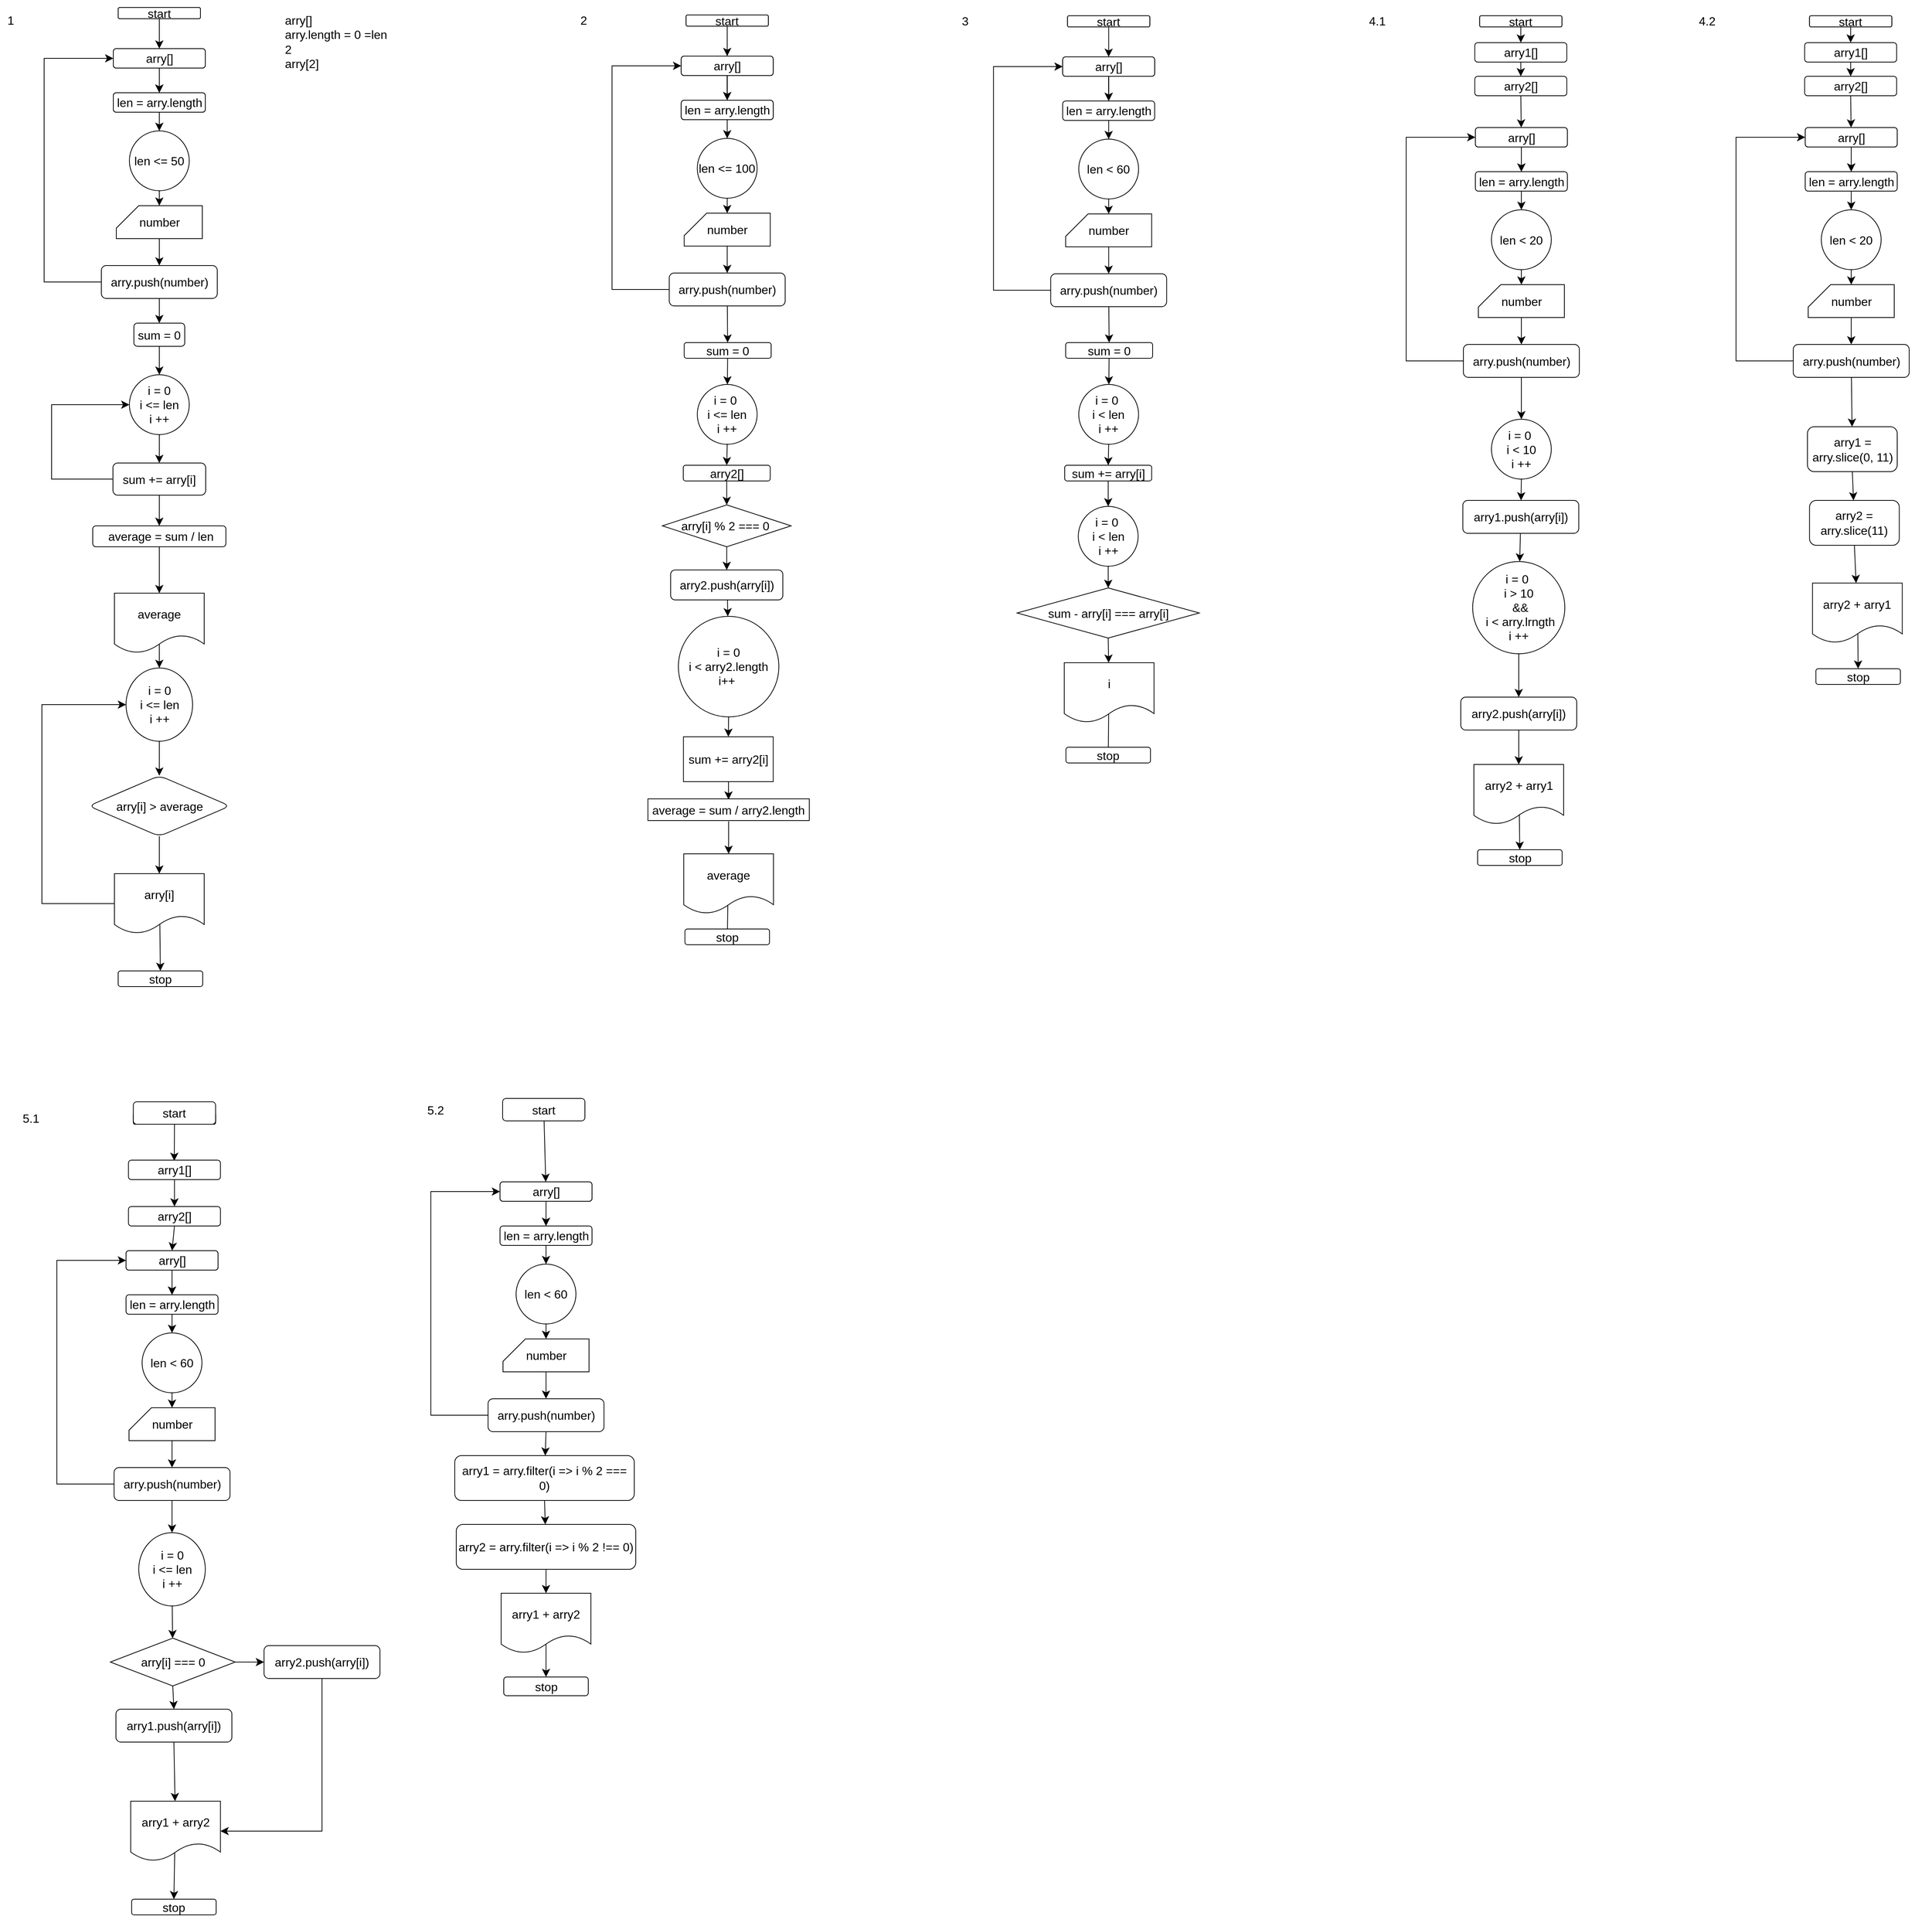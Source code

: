 <mxfile version="22.1.4" type="github">
  <diagram name="‫עמוד-1‬" id="BYoa0E2E3-9ikfrHezKe">
    <mxGraphModel dx="1179" dy="1453" grid="0" gridSize="10" guides="1" tooltips="1" connect="1" arrows="1" fold="1" page="0" pageScale="1" pageWidth="827" pageHeight="1169" math="0" shadow="0">
      <root>
        <mxCell id="0" />
        <mxCell id="1" parent="0" />
        <mxCell id="_8J3FFxgakrZv2_MzU__-4" style="edgeStyle=none;curved=1;rounded=0;orthogonalLoop=1;jettySize=auto;html=1;exitX=0.5;exitY=1;exitDx=0;exitDy=0;fontSize=12;startSize=8;endSize=8;" edge="1" parent="1" source="_8J3FFxgakrZv2_MzU__-1" target="_8J3FFxgakrZv2_MzU__-39">
          <mxGeometry relative="1" as="geometry">
            <mxPoint x="407" y="-64" as="targetPoint" />
          </mxGeometry>
        </mxCell>
        <mxCell id="_8J3FFxgakrZv2_MzU__-1" value="start" style="rounded=1;whiteSpace=wrap;html=1;fontSize=16;" vertex="1" parent="1">
          <mxGeometry x="354" y="-111" width="110" height="15" as="geometry" />
        </mxCell>
        <mxCell id="_8J3FFxgakrZv2_MzU__-45" style="edgeStyle=none;curved=1;rounded=0;orthogonalLoop=1;jettySize=auto;html=1;exitX=0.5;exitY=1;exitDx=0;exitDy=0;fontSize=12;startSize=8;endSize=8;" edge="1" parent="1" source="_8J3FFxgakrZv2_MzU__-5" target="_8J3FFxgakrZv2_MzU__-44">
          <mxGeometry relative="1" as="geometry" />
        </mxCell>
        <mxCell id="_8J3FFxgakrZv2_MzU__-5" value="len &amp;lt;= 50" style="ellipse;whiteSpace=wrap;html=1;aspect=fixed;fontSize=16;" vertex="1" parent="1">
          <mxGeometry x="369" y="54" width="80" height="80" as="geometry" />
        </mxCell>
        <mxCell id="_8J3FFxgakrZv2_MzU__-49" style="edgeStyle=elbowEdgeStyle;rounded=0;orthogonalLoop=1;jettySize=auto;html=1;exitX=0;exitY=0.5;exitDx=0;exitDy=0;fontSize=12;startSize=8;endSize=8;elbow=vertical;" edge="1" parent="1" source="_8J3FFxgakrZv2_MzU__-9" target="_8J3FFxgakrZv2_MzU__-39">
          <mxGeometry relative="1" as="geometry">
            <mxPoint x="183" y="214" as="targetPoint" />
            <Array as="points">
              <mxPoint x="255" y="58" />
            </Array>
          </mxGeometry>
        </mxCell>
        <mxCell id="_8J3FFxgakrZv2_MzU__-54" value="" style="edgeStyle=none;curved=1;rounded=0;orthogonalLoop=1;jettySize=auto;html=1;fontSize=12;startSize=8;endSize=8;" edge="1" parent="1" source="_8J3FFxgakrZv2_MzU__-9" target="_8J3FFxgakrZv2_MzU__-56">
          <mxGeometry relative="1" as="geometry">
            <mxPoint x="409" y="323" as="targetPoint" />
          </mxGeometry>
        </mxCell>
        <mxCell id="_8J3FFxgakrZv2_MzU__-9" value="arry.push(number)" style="rounded=1;whiteSpace=wrap;html=1;fontSize=16;" vertex="1" parent="1">
          <mxGeometry x="331.5" y="234" width="155" height="44" as="geometry" />
        </mxCell>
        <mxCell id="_8J3FFxgakrZv2_MzU__-17" value="start" style="rounded=1;whiteSpace=wrap;html=1;fontSize=16;" vertex="1" parent="1">
          <mxGeometry x="354" y="-111" width="110" height="15" as="geometry" />
        </mxCell>
        <mxCell id="_8J3FFxgakrZv2_MzU__-28" value="arry[]&lt;br&gt;arry.length = 0 =len&lt;br&gt;2&lt;br&gt;arry[2]&lt;br&gt;" style="text;html=1;align=left;verticalAlign=middle;resizable=0;points=[];autosize=1;strokeColor=none;fillColor=none;fontSize=16;" vertex="1" parent="1">
          <mxGeometry x="575" y="-110" width="155" height="89" as="geometry" />
        </mxCell>
        <mxCell id="_8J3FFxgakrZv2_MzU__-35" style="edgeStyle=none;curved=1;rounded=0;orthogonalLoop=1;jettySize=auto;html=1;exitX=0.5;exitY=1;exitDx=0;exitDy=0;fontSize=12;startSize=8;endSize=8;" edge="1" parent="1" source="_8J3FFxgakrZv2_MzU__-36" target="_8J3FFxgakrZv2_MzU__-37">
          <mxGeometry relative="1" as="geometry" />
        </mxCell>
        <mxCell id="_8J3FFxgakrZv2_MzU__-36" value="arry[]" style="rounded=1;whiteSpace=wrap;html=1;fontSize=16;" vertex="1" parent="1">
          <mxGeometry x="347.5" y="-56" width="123" height="26" as="geometry" />
        </mxCell>
        <mxCell id="_8J3FFxgakrZv2_MzU__-37" value="len = arry.length" style="rounded=1;whiteSpace=wrap;html=1;fontSize=16;" vertex="1" parent="1">
          <mxGeometry x="347.5" y="3" width="123" height="26" as="geometry" />
        </mxCell>
        <mxCell id="_8J3FFxgakrZv2_MzU__-38" style="edgeStyle=none;curved=1;rounded=0;orthogonalLoop=1;jettySize=auto;html=1;exitX=0.5;exitY=1;exitDx=0;exitDy=0;fontSize=12;startSize=8;endSize=8;" edge="1" parent="1" source="_8J3FFxgakrZv2_MzU__-39" target="_8J3FFxgakrZv2_MzU__-40">
          <mxGeometry relative="1" as="geometry" />
        </mxCell>
        <mxCell id="_8J3FFxgakrZv2_MzU__-39" value="arry[]" style="rounded=1;whiteSpace=wrap;html=1;fontSize=16;" vertex="1" parent="1">
          <mxGeometry x="347.5" y="-56" width="123" height="26" as="geometry" />
        </mxCell>
        <mxCell id="_8J3FFxgakrZv2_MzU__-42" style="edgeStyle=none;curved=1;rounded=0;orthogonalLoop=1;jettySize=auto;html=1;exitX=0.5;exitY=1;exitDx=0;exitDy=0;fontSize=12;startSize=8;endSize=8;" edge="1" parent="1" source="_8J3FFxgakrZv2_MzU__-40" target="_8J3FFxgakrZv2_MzU__-5">
          <mxGeometry relative="1" as="geometry">
            <mxPoint x="407.735" y="60" as="targetPoint" />
          </mxGeometry>
        </mxCell>
        <mxCell id="_8J3FFxgakrZv2_MzU__-40" value="len = arry.length" style="rounded=1;whiteSpace=wrap;html=1;fontSize=16;" vertex="1" parent="1">
          <mxGeometry x="347.5" y="3" width="123" height="26" as="geometry" />
        </mxCell>
        <mxCell id="_8J3FFxgakrZv2_MzU__-46" style="edgeStyle=none;curved=1;rounded=0;orthogonalLoop=1;jettySize=auto;html=1;exitX=0.5;exitY=1;exitDx=0;exitDy=0;exitPerimeter=0;fontSize=12;startSize=8;endSize=8;" edge="1" parent="1" source="_8J3FFxgakrZv2_MzU__-44" target="_8J3FFxgakrZv2_MzU__-9">
          <mxGeometry relative="1" as="geometry" />
        </mxCell>
        <mxCell id="_8J3FFxgakrZv2_MzU__-44" value="number" style="shape=card;whiteSpace=wrap;html=1;fontSize=16;" vertex="1" parent="1">
          <mxGeometry x="351.5" y="154" width="115" height="44" as="geometry" />
        </mxCell>
        <mxCell id="_8J3FFxgakrZv2_MzU__-61" value="" style="edgeStyle=none;curved=1;rounded=0;orthogonalLoop=1;jettySize=auto;html=1;fontSize=12;startSize=8;endSize=8;" edge="1" parent="1" source="_8J3FFxgakrZv2_MzU__-53" target="_8J3FFxgakrZv2_MzU__-60">
          <mxGeometry relative="1" as="geometry" />
        </mxCell>
        <mxCell id="_8J3FFxgakrZv2_MzU__-53" value="i = 0&lt;br&gt;i &amp;lt;= len&lt;br&gt;i ++" style="ellipse;whiteSpace=wrap;html=1;fontSize=16;rounded=1;" vertex="1" parent="1">
          <mxGeometry x="369" y="380" width="80" height="80" as="geometry" />
        </mxCell>
        <mxCell id="_8J3FFxgakrZv2_MzU__-57" value="" style="edgeStyle=none;curved=1;rounded=0;orthogonalLoop=1;jettySize=auto;html=1;fontSize=12;startSize=8;endSize=8;" edge="1" parent="1" source="_8J3FFxgakrZv2_MzU__-56" target="_8J3FFxgakrZv2_MzU__-53">
          <mxGeometry relative="1" as="geometry" />
        </mxCell>
        <mxCell id="_8J3FFxgakrZv2_MzU__-56" value="sum = 0" style="rounded=1;whiteSpace=wrap;html=1;fontSize=16;" vertex="1" parent="1">
          <mxGeometry x="375" y="311" width="68" height="31" as="geometry" />
        </mxCell>
        <mxCell id="_8J3FFxgakrZv2_MzU__-62" style="edgeStyle=elbowEdgeStyle;rounded=0;orthogonalLoop=1;jettySize=auto;html=1;exitX=0;exitY=0.5;exitDx=0;exitDy=0;fontSize=12;startSize=8;endSize=8;entryX=0;entryY=0.5;entryDx=0;entryDy=0;" edge="1" parent="1" source="_8J3FFxgakrZv2_MzU__-60" target="_8J3FFxgakrZv2_MzU__-53">
          <mxGeometry relative="1" as="geometry">
            <mxPoint x="235" y="520" as="targetPoint" />
            <Array as="points">
              <mxPoint x="265" y="458" />
              <mxPoint x="299" y="473" />
            </Array>
          </mxGeometry>
        </mxCell>
        <mxCell id="_8J3FFxgakrZv2_MzU__-64" value="" style="edgeStyle=none;curved=1;rounded=0;orthogonalLoop=1;jettySize=auto;html=1;fontSize=12;startSize=8;endSize=8;" edge="1" parent="1" source="_8J3FFxgakrZv2_MzU__-60" target="_8J3FFxgakrZv2_MzU__-63">
          <mxGeometry relative="1" as="geometry" />
        </mxCell>
        <mxCell id="_8J3FFxgakrZv2_MzU__-60" value="sum += arry[i]" style="whiteSpace=wrap;html=1;fontSize=16;rounded=1;" vertex="1" parent="1">
          <mxGeometry x="347" y="498" width="124" height="43" as="geometry" />
        </mxCell>
        <mxCell id="_8J3FFxgakrZv2_MzU__-68" value="" style="edgeStyle=none;curved=1;rounded=0;orthogonalLoop=1;jettySize=auto;html=1;fontSize=12;startSize=8;endSize=8;" edge="1" parent="1" source="_8J3FFxgakrZv2_MzU__-63" target="_8J3FFxgakrZv2_MzU__-67">
          <mxGeometry relative="1" as="geometry" />
        </mxCell>
        <mxCell id="_8J3FFxgakrZv2_MzU__-63" value="&amp;nbsp;average&amp;nbsp;&lt;span style=&quot;background-color: initial;&quot;&gt;= sum / len&lt;/span&gt;" style="rounded=1;whiteSpace=wrap;html=1;fontSize=16;" vertex="1" parent="1">
          <mxGeometry x="320" y="582" width="178" height="28" as="geometry" />
        </mxCell>
        <mxCell id="_8J3FFxgakrZv2_MzU__-70" value="" style="edgeStyle=none;curved=1;rounded=0;orthogonalLoop=1;jettySize=auto;html=1;fontSize=12;startSize=8;endSize=8;exitX=0.5;exitY=0;exitDx=0;exitDy=0;entryX=0.5;entryY=0;entryDx=0;entryDy=0;" edge="1" parent="1" source="_8J3FFxgakrZv2_MzU__-67" target="_8J3FFxgakrZv2_MzU__-71">
          <mxGeometry relative="1" as="geometry">
            <mxPoint x="407.039" y="764.002" as="targetPoint" />
          </mxGeometry>
        </mxCell>
        <mxCell id="_8J3FFxgakrZv2_MzU__-67" value="average" style="shape=document;whiteSpace=wrap;html=1;boundedLbl=1;fontSize=16;rounded=1;" vertex="1" parent="1">
          <mxGeometry x="349" y="672" width="120" height="80" as="geometry" />
        </mxCell>
        <mxCell id="_8J3FFxgakrZv2_MzU__-74" value="" style="edgeStyle=none;curved=1;rounded=0;orthogonalLoop=1;jettySize=auto;html=1;fontSize=12;startSize=8;endSize=8;" edge="1" parent="1" source="_8J3FFxgakrZv2_MzU__-71" target="_8J3FFxgakrZv2_MzU__-73">
          <mxGeometry relative="1" as="geometry" />
        </mxCell>
        <mxCell id="_8J3FFxgakrZv2_MzU__-71" value="i = 0&lt;br&gt;i &amp;lt;= len&lt;br&gt;i ++" style="ellipse;whiteSpace=wrap;html=1;fontSize=16;rounded=1;" vertex="1" parent="1">
          <mxGeometry x="364.5" y="772" width="89" height="98" as="geometry" />
        </mxCell>
        <mxCell id="_8J3FFxgakrZv2_MzU__-76" value="" style="edgeStyle=none;curved=1;rounded=0;orthogonalLoop=1;jettySize=auto;html=1;fontSize=12;startSize=8;endSize=8;" edge="1" parent="1" source="_8J3FFxgakrZv2_MzU__-73" target="_8J3FFxgakrZv2_MzU__-75">
          <mxGeometry relative="1" as="geometry" />
        </mxCell>
        <mxCell id="_8J3FFxgakrZv2_MzU__-73" value="arry[i] &amp;gt; average" style="rhombus;whiteSpace=wrap;html=1;fontSize=16;rounded=1;" vertex="1" parent="1">
          <mxGeometry x="314.5" y="916" width="189" height="81" as="geometry" />
        </mxCell>
        <mxCell id="_8J3FFxgakrZv2_MzU__-214" value="" style="edgeStyle=none;curved=1;rounded=0;orthogonalLoop=1;jettySize=auto;html=1;fontSize=12;startSize=8;endSize=8;exitX=0.5;exitY=0;exitDx=0;exitDy=0;" edge="1" parent="1" source="_8J3FFxgakrZv2_MzU__-75" target="_8J3FFxgakrZv2_MzU__-213">
          <mxGeometry relative="1" as="geometry" />
        </mxCell>
        <mxCell id="_8J3FFxgakrZv2_MzU__-75" value="arry[i]" style="shape=document;whiteSpace=wrap;html=1;boundedLbl=1;fontSize=16;rounded=1;" vertex="1" parent="1">
          <mxGeometry x="349" y="1047" width="120" height="80" as="geometry" />
        </mxCell>
        <mxCell id="_8J3FFxgakrZv2_MzU__-77" style="edgeStyle=elbowEdgeStyle;rounded=0;orthogonalLoop=1;jettySize=auto;html=1;exitX=0;exitY=0.5;exitDx=0;exitDy=0;entryX=0;entryY=0.5;entryDx=0;entryDy=0;fontSize=12;startSize=8;endSize=8;" edge="1" parent="1" source="_8J3FFxgakrZv2_MzU__-75" target="_8J3FFxgakrZv2_MzU__-71">
          <mxGeometry relative="1" as="geometry">
            <Array as="points">
              <mxPoint x="252" y="820" />
              <mxPoint x="257" y="880" />
            </Array>
          </mxGeometry>
        </mxCell>
        <mxCell id="_8J3FFxgakrZv2_MzU__-78" value="1" style="text;html=1;align=center;verticalAlign=middle;resizable=0;points=[];autosize=1;strokeColor=none;fillColor=none;fontSize=16;" vertex="1" parent="1">
          <mxGeometry x="196" y="-110" width="27" height="31" as="geometry" />
        </mxCell>
        <mxCell id="_8J3FFxgakrZv2_MzU__-79" value="2" style="text;html=1;align=center;verticalAlign=middle;resizable=0;points=[];autosize=1;strokeColor=none;fillColor=none;fontSize=16;" vertex="1" parent="1">
          <mxGeometry x="962" y="-110" width="27" height="31" as="geometry" />
        </mxCell>
        <mxCell id="_8J3FFxgakrZv2_MzU__-81" style="edgeStyle=none;curved=1;rounded=0;orthogonalLoop=1;jettySize=auto;html=1;exitX=0.75;exitY=0;exitDx=0;exitDy=0;fontSize=12;startSize=8;endSize=8;" edge="1" parent="1">
          <mxGeometry relative="1" as="geometry">
            <mxPoint x="1265.25" y="-111" as="sourcePoint" />
            <mxPoint x="1265.25" y="-111" as="targetPoint" />
          </mxGeometry>
        </mxCell>
        <mxCell id="_8J3FFxgakrZv2_MzU__-82" style="edgeStyle=none;curved=1;rounded=0;orthogonalLoop=1;jettySize=auto;html=1;exitX=0.5;exitY=1;exitDx=0;exitDy=0;fontSize=12;startSize=8;endSize=8;" edge="1" parent="1" source="_8J3FFxgakrZv2_MzU__-83" target="_8J3FFxgakrZv2_MzU__-93">
          <mxGeometry relative="1" as="geometry">
            <mxPoint x="1166.25" y="-54" as="targetPoint" />
          </mxGeometry>
        </mxCell>
        <mxCell id="_8J3FFxgakrZv2_MzU__-83" value="start" style="rounded=1;whiteSpace=wrap;html=1;fontSize=16;" vertex="1" parent="1">
          <mxGeometry x="1113.25" y="-101" width="110" height="15" as="geometry" />
        </mxCell>
        <mxCell id="_8J3FFxgakrZv2_MzU__-84" style="edgeStyle=none;curved=1;rounded=0;orthogonalLoop=1;jettySize=auto;html=1;exitX=0.5;exitY=1;exitDx=0;exitDy=0;fontSize=12;startSize=8;endSize=8;" edge="1" parent="1" source="_8J3FFxgakrZv2_MzU__-85" target="_8J3FFxgakrZv2_MzU__-97">
          <mxGeometry relative="1" as="geometry" />
        </mxCell>
        <mxCell id="_8J3FFxgakrZv2_MzU__-85" value="len &amp;lt;= 100" style="ellipse;whiteSpace=wrap;html=1;aspect=fixed;fontSize=16;" vertex="1" parent="1">
          <mxGeometry x="1128.25" y="64" width="80" height="80" as="geometry" />
        </mxCell>
        <mxCell id="_8J3FFxgakrZv2_MzU__-86" style="edgeStyle=elbowEdgeStyle;rounded=0;orthogonalLoop=1;jettySize=auto;html=1;exitX=0;exitY=0.5;exitDx=0;exitDy=0;fontSize=12;startSize=8;endSize=8;elbow=vertical;" edge="1" parent="1" source="_8J3FFxgakrZv2_MzU__-87" target="_8J3FFxgakrZv2_MzU__-93">
          <mxGeometry relative="1" as="geometry">
            <mxPoint x="942.25" y="224" as="targetPoint" />
            <Array as="points">
              <mxPoint x="1014.25" y="68" />
            </Array>
          </mxGeometry>
        </mxCell>
        <mxCell id="_8J3FFxgakrZv2_MzU__-100" value="" style="edgeStyle=none;curved=1;rounded=0;orthogonalLoop=1;jettySize=auto;html=1;fontSize=12;startSize=8;endSize=8;" edge="1" parent="1" source="_8J3FFxgakrZv2_MzU__-87" target="_8J3FFxgakrZv2_MzU__-103">
          <mxGeometry relative="1" as="geometry">
            <mxPoint x="1168" y="334" as="targetPoint" />
          </mxGeometry>
        </mxCell>
        <mxCell id="_8J3FFxgakrZv2_MzU__-87" value="arry.push(number)" style="rounded=1;whiteSpace=wrap;html=1;fontSize=16;" vertex="1" parent="1">
          <mxGeometry x="1090.75" y="244" width="155" height="44" as="geometry" />
        </mxCell>
        <mxCell id="_8J3FFxgakrZv2_MzU__-88" value="start" style="rounded=1;whiteSpace=wrap;html=1;fontSize=16;" vertex="1" parent="1">
          <mxGeometry x="1113.25" y="-101" width="110" height="15" as="geometry" />
        </mxCell>
        <mxCell id="_8J3FFxgakrZv2_MzU__-89" style="edgeStyle=none;curved=1;rounded=0;orthogonalLoop=1;jettySize=auto;html=1;exitX=0.5;exitY=1;exitDx=0;exitDy=0;fontSize=12;startSize=8;endSize=8;" edge="1" parent="1" source="_8J3FFxgakrZv2_MzU__-90" target="_8J3FFxgakrZv2_MzU__-91">
          <mxGeometry relative="1" as="geometry" />
        </mxCell>
        <mxCell id="_8J3FFxgakrZv2_MzU__-90" value="arry[]" style="rounded=1;whiteSpace=wrap;html=1;fontSize=16;" vertex="1" parent="1">
          <mxGeometry x="1106.75" y="-46" width="123" height="26" as="geometry" />
        </mxCell>
        <mxCell id="_8J3FFxgakrZv2_MzU__-91" value="len = arry.length" style="rounded=1;whiteSpace=wrap;html=1;fontSize=16;" vertex="1" parent="1">
          <mxGeometry x="1106.75" y="13" width="123" height="26" as="geometry" />
        </mxCell>
        <mxCell id="_8J3FFxgakrZv2_MzU__-92" style="edgeStyle=none;curved=1;rounded=0;orthogonalLoop=1;jettySize=auto;html=1;exitX=0.5;exitY=1;exitDx=0;exitDy=0;fontSize=12;startSize=8;endSize=8;" edge="1" parent="1" source="_8J3FFxgakrZv2_MzU__-93" target="_8J3FFxgakrZv2_MzU__-95">
          <mxGeometry relative="1" as="geometry" />
        </mxCell>
        <mxCell id="_8J3FFxgakrZv2_MzU__-93" value="arry[]" style="rounded=1;whiteSpace=wrap;html=1;fontSize=16;" vertex="1" parent="1">
          <mxGeometry x="1106.75" y="-46" width="123" height="26" as="geometry" />
        </mxCell>
        <mxCell id="_8J3FFxgakrZv2_MzU__-94" style="edgeStyle=none;curved=1;rounded=0;orthogonalLoop=1;jettySize=auto;html=1;exitX=0.5;exitY=1;exitDx=0;exitDy=0;fontSize=12;startSize=8;endSize=8;" edge="1" parent="1" source="_8J3FFxgakrZv2_MzU__-95" target="_8J3FFxgakrZv2_MzU__-85">
          <mxGeometry relative="1" as="geometry">
            <mxPoint x="1166.985" y="70" as="targetPoint" />
          </mxGeometry>
        </mxCell>
        <mxCell id="_8J3FFxgakrZv2_MzU__-95" value="len = arry.length" style="rounded=1;whiteSpace=wrap;html=1;fontSize=16;" vertex="1" parent="1">
          <mxGeometry x="1106.75" y="13" width="123" height="26" as="geometry" />
        </mxCell>
        <mxCell id="_8J3FFxgakrZv2_MzU__-96" style="edgeStyle=none;curved=1;rounded=0;orthogonalLoop=1;jettySize=auto;html=1;exitX=0.5;exitY=1;exitDx=0;exitDy=0;exitPerimeter=0;fontSize=12;startSize=8;endSize=8;" edge="1" parent="1" source="_8J3FFxgakrZv2_MzU__-97" target="_8J3FFxgakrZv2_MzU__-87">
          <mxGeometry relative="1" as="geometry" />
        </mxCell>
        <mxCell id="_8J3FFxgakrZv2_MzU__-97" value="number" style="shape=card;whiteSpace=wrap;html=1;fontSize=16;" vertex="1" parent="1">
          <mxGeometry x="1110.75" y="164" width="115" height="44" as="geometry" />
        </mxCell>
        <mxCell id="_8J3FFxgakrZv2_MzU__-113" style="edgeStyle=none;curved=1;rounded=0;orthogonalLoop=1;jettySize=auto;html=1;exitX=0.5;exitY=1;exitDx=0;exitDy=0;entryX=0.5;entryY=0;entryDx=0;entryDy=0;fontSize=12;startSize=8;endSize=8;" edge="1" parent="1" source="_8J3FFxgakrZv2_MzU__-99" target="_8J3FFxgakrZv2_MzU__-109">
          <mxGeometry relative="1" as="geometry" />
        </mxCell>
        <mxCell id="_8J3FFxgakrZv2_MzU__-99" value="i = 0&amp;nbsp;&lt;br&gt;i &amp;lt;= len&lt;br&gt;i ++" style="ellipse;whiteSpace=wrap;html=1;aspect=fixed;fontSize=16;" vertex="1" parent="1">
          <mxGeometry x="1128.25" y="393" width="80" height="80" as="geometry" />
        </mxCell>
        <mxCell id="_8J3FFxgakrZv2_MzU__-110" value="" style="edgeStyle=none;curved=1;rounded=0;orthogonalLoop=1;jettySize=auto;html=1;fontSize=12;startSize=8;endSize=8;" edge="1" parent="1" source="_8J3FFxgakrZv2_MzU__-103" target="_8J3FFxgakrZv2_MzU__-99">
          <mxGeometry relative="1" as="geometry" />
        </mxCell>
        <mxCell id="_8J3FFxgakrZv2_MzU__-103" value="sum = 0" style="rounded=1;whiteSpace=wrap;html=1;fontSize=16;" vertex="1" parent="1">
          <mxGeometry x="1110.75" y="337" width="116.25" height="21" as="geometry" />
        </mxCell>
        <mxCell id="_8J3FFxgakrZv2_MzU__-108" value="" style="edgeStyle=none;curved=1;rounded=0;orthogonalLoop=1;jettySize=auto;html=1;fontSize=12;startSize=8;endSize=8;" edge="1" parent="1" source="_8J3FFxgakrZv2_MzU__-105">
          <mxGeometry relative="1" as="geometry">
            <mxPoint x="1170.046" y="948" as="targetPoint" />
          </mxGeometry>
        </mxCell>
        <mxCell id="_8J3FFxgakrZv2_MzU__-105" value="sum += arry2[i]" style="whiteSpace=wrap;html=1;fontSize=16;" vertex="1" parent="1">
          <mxGeometry x="1109.75" y="864" width="120" height="60" as="geometry" />
        </mxCell>
        <mxCell id="_8J3FFxgakrZv2_MzU__-117" value="" style="edgeStyle=none;curved=1;rounded=0;orthogonalLoop=1;jettySize=auto;html=1;fontSize=12;startSize=8;endSize=8;" edge="1" parent="1" target="_8J3FFxgakrZv2_MzU__-116">
          <mxGeometry relative="1" as="geometry">
            <mxPoint x="1170.125" y="977" as="sourcePoint" />
          </mxGeometry>
        </mxCell>
        <mxCell id="_8J3FFxgakrZv2_MzU__-107" value="average = sum / arry2.length" style="whiteSpace=wrap;html=1;fontSize=16;" vertex="1" parent="1">
          <mxGeometry x="1062.25" y="947" width="215.75" height="29" as="geometry" />
        </mxCell>
        <mxCell id="_8J3FFxgakrZv2_MzU__-158" value="" style="edgeStyle=none;curved=1;rounded=0;orthogonalLoop=1;jettySize=auto;html=1;fontSize=12;startSize=8;endSize=8;" edge="1" parent="1" source="_8J3FFxgakrZv2_MzU__-109" target="_8J3FFxgakrZv2_MzU__-157">
          <mxGeometry relative="1" as="geometry" />
        </mxCell>
        <mxCell id="_8J3FFxgakrZv2_MzU__-109" value="arry2[]" style="rounded=1;whiteSpace=wrap;html=1;fontSize=16;" vertex="1" parent="1">
          <mxGeometry x="1109.5" y="501" width="116.25" height="21" as="geometry" />
        </mxCell>
        <mxCell id="_8J3FFxgakrZv2_MzU__-216" style="edgeStyle=none;curved=1;rounded=0;orthogonalLoop=1;jettySize=auto;html=1;exitX=0.5;exitY=0;exitDx=0;exitDy=0;entryX=0.5;entryY=1;entryDx=0;entryDy=0;fontSize=12;startSize=8;endSize=8;" edge="1" parent="1" source="_8J3FFxgakrZv2_MzU__-116" target="_8J3FFxgakrZv2_MzU__-215">
          <mxGeometry relative="1" as="geometry" />
        </mxCell>
        <mxCell id="_8J3FFxgakrZv2_MzU__-116" value="average" style="shape=document;whiteSpace=wrap;html=1;boundedLbl=1;fontSize=16;" vertex="1" parent="1">
          <mxGeometry x="1110.125" y="1020.5" width="120" height="80" as="geometry" />
        </mxCell>
        <mxCell id="_8J3FFxgakrZv2_MzU__-118" value="3" style="text;html=1;align=center;verticalAlign=middle;resizable=0;points=[];autosize=1;strokeColor=none;fillColor=none;fontSize=16;" vertex="1" parent="1">
          <mxGeometry x="1472" y="-109" width="27" height="31" as="geometry" />
        </mxCell>
        <mxCell id="_8J3FFxgakrZv2_MzU__-119" style="edgeStyle=none;curved=1;rounded=0;orthogonalLoop=1;jettySize=auto;html=1;exitX=0.75;exitY=0;exitDx=0;exitDy=0;fontSize=12;startSize=8;endSize=8;" edge="1" parent="1">
          <mxGeometry relative="1" as="geometry">
            <mxPoint x="1775.25" y="-110" as="sourcePoint" />
            <mxPoint x="1775.25" y="-110" as="targetPoint" />
          </mxGeometry>
        </mxCell>
        <mxCell id="_8J3FFxgakrZv2_MzU__-120" style="edgeStyle=none;curved=1;rounded=0;orthogonalLoop=1;jettySize=auto;html=1;exitX=0.5;exitY=1;exitDx=0;exitDy=0;fontSize=12;startSize=8;endSize=8;" edge="1" parent="1" source="_8J3FFxgakrZv2_MzU__-121" target="_8J3FFxgakrZv2_MzU__-131">
          <mxGeometry relative="1" as="geometry">
            <mxPoint x="1676.25" y="-53" as="targetPoint" />
          </mxGeometry>
        </mxCell>
        <mxCell id="_8J3FFxgakrZv2_MzU__-121" value="start" style="rounded=1;whiteSpace=wrap;html=1;fontSize=16;" vertex="1" parent="1">
          <mxGeometry x="1623.25" y="-100" width="110" height="15" as="geometry" />
        </mxCell>
        <mxCell id="_8J3FFxgakrZv2_MzU__-122" style="edgeStyle=none;curved=1;rounded=0;orthogonalLoop=1;jettySize=auto;html=1;exitX=0.5;exitY=1;exitDx=0;exitDy=0;fontSize=12;startSize=8;endSize=8;" edge="1" parent="1" source="_8J3FFxgakrZv2_MzU__-123" target="_8J3FFxgakrZv2_MzU__-135">
          <mxGeometry relative="1" as="geometry" />
        </mxCell>
        <mxCell id="_8J3FFxgakrZv2_MzU__-123" value="len &amp;lt; 60" style="ellipse;whiteSpace=wrap;html=1;aspect=fixed;fontSize=16;" vertex="1" parent="1">
          <mxGeometry x="1638.25" y="65" width="80" height="80" as="geometry" />
        </mxCell>
        <mxCell id="_8J3FFxgakrZv2_MzU__-124" style="edgeStyle=elbowEdgeStyle;rounded=0;orthogonalLoop=1;jettySize=auto;html=1;exitX=0;exitY=0.5;exitDx=0;exitDy=0;fontSize=12;startSize=8;endSize=8;elbow=vertical;" edge="1" parent="1" source="_8J3FFxgakrZv2_MzU__-125" target="_8J3FFxgakrZv2_MzU__-131">
          <mxGeometry relative="1" as="geometry">
            <mxPoint x="1452.25" y="225" as="targetPoint" />
            <Array as="points">
              <mxPoint x="1524.25" y="69" />
            </Array>
          </mxGeometry>
        </mxCell>
        <mxCell id="_8J3FFxgakrZv2_MzU__-138" value="" style="edgeStyle=none;curved=1;rounded=0;orthogonalLoop=1;jettySize=auto;html=1;fontSize=12;startSize=8;endSize=8;entryX=0.5;entryY=0;entryDx=0;entryDy=0;" edge="1" parent="1" source="_8J3FFxgakrZv2_MzU__-125" target="_8J3FFxgakrZv2_MzU__-153">
          <mxGeometry relative="1" as="geometry">
            <mxPoint x="1678.25" y="325" as="targetPoint" />
          </mxGeometry>
        </mxCell>
        <mxCell id="_8J3FFxgakrZv2_MzU__-125" value="arry.push(number)" style="rounded=1;whiteSpace=wrap;html=1;fontSize=16;" vertex="1" parent="1">
          <mxGeometry x="1600.75" y="245" width="155" height="44" as="geometry" />
        </mxCell>
        <mxCell id="_8J3FFxgakrZv2_MzU__-126" value="start" style="rounded=1;whiteSpace=wrap;html=1;fontSize=16;" vertex="1" parent="1">
          <mxGeometry x="1623.25" y="-100" width="110" height="15" as="geometry" />
        </mxCell>
        <mxCell id="_8J3FFxgakrZv2_MzU__-127" style="edgeStyle=none;curved=1;rounded=0;orthogonalLoop=1;jettySize=auto;html=1;exitX=0.5;exitY=1;exitDx=0;exitDy=0;fontSize=12;startSize=8;endSize=8;" edge="1" parent="1" source="_8J3FFxgakrZv2_MzU__-128" target="_8J3FFxgakrZv2_MzU__-129">
          <mxGeometry relative="1" as="geometry" />
        </mxCell>
        <mxCell id="_8J3FFxgakrZv2_MzU__-128" value="arry[]" style="rounded=1;whiteSpace=wrap;html=1;fontSize=16;" vertex="1" parent="1">
          <mxGeometry x="1616.75" y="-45" width="123" height="26" as="geometry" />
        </mxCell>
        <mxCell id="_8J3FFxgakrZv2_MzU__-129" value="len = arry.length" style="rounded=1;whiteSpace=wrap;html=1;fontSize=16;" vertex="1" parent="1">
          <mxGeometry x="1616.75" y="14" width="123" height="26" as="geometry" />
        </mxCell>
        <mxCell id="_8J3FFxgakrZv2_MzU__-130" style="edgeStyle=none;curved=1;rounded=0;orthogonalLoop=1;jettySize=auto;html=1;exitX=0.5;exitY=1;exitDx=0;exitDy=0;fontSize=12;startSize=8;endSize=8;" edge="1" parent="1" source="_8J3FFxgakrZv2_MzU__-131">
          <mxGeometry relative="1" as="geometry">
            <mxPoint x="1678.25" y="14" as="targetPoint" />
          </mxGeometry>
        </mxCell>
        <mxCell id="_8J3FFxgakrZv2_MzU__-131" value="arry[]" style="rounded=1;whiteSpace=wrap;html=1;fontSize=16;" vertex="1" parent="1">
          <mxGeometry x="1616.75" y="-45" width="123" height="26" as="geometry" />
        </mxCell>
        <mxCell id="_8J3FFxgakrZv2_MzU__-132" style="edgeStyle=none;curved=1;rounded=0;orthogonalLoop=1;jettySize=auto;html=1;exitX=0.5;exitY=1;exitDx=0;exitDy=0;fontSize=12;startSize=8;endSize=8;" edge="1" parent="1" target="_8J3FFxgakrZv2_MzU__-123">
          <mxGeometry relative="1" as="geometry">
            <mxPoint x="1676.985" y="71" as="targetPoint" />
            <mxPoint x="1678.25" y="40" as="sourcePoint" />
          </mxGeometry>
        </mxCell>
        <mxCell id="_8J3FFxgakrZv2_MzU__-134" style="edgeStyle=none;curved=1;rounded=0;orthogonalLoop=1;jettySize=auto;html=1;exitX=0.5;exitY=1;exitDx=0;exitDy=0;exitPerimeter=0;fontSize=12;startSize=8;endSize=8;" edge="1" parent="1" source="_8J3FFxgakrZv2_MzU__-135" target="_8J3FFxgakrZv2_MzU__-125">
          <mxGeometry relative="1" as="geometry" />
        </mxCell>
        <mxCell id="_8J3FFxgakrZv2_MzU__-135" value="number" style="shape=card;whiteSpace=wrap;html=1;fontSize=16;" vertex="1" parent="1">
          <mxGeometry x="1620.75" y="165" width="115" height="44" as="geometry" />
        </mxCell>
        <mxCell id="_8J3FFxgakrZv2_MzU__-150" style="edgeStyle=none;curved=1;rounded=0;orthogonalLoop=1;jettySize=auto;html=1;exitX=0.5;exitY=1;exitDx=0;exitDy=0;entryX=0.5;entryY=0;entryDx=0;entryDy=0;fontSize=12;startSize=8;endSize=8;" edge="1" parent="1" source="_8J3FFxgakrZv2_MzU__-151" target="_8J3FFxgakrZv2_MzU__-154">
          <mxGeometry relative="1" as="geometry" />
        </mxCell>
        <mxCell id="_8J3FFxgakrZv2_MzU__-151" value="i = 0&amp;nbsp;&lt;br&gt;i &amp;lt; len&lt;br&gt;i ++" style="ellipse;whiteSpace=wrap;html=1;aspect=fixed;fontSize=16;" vertex="1" parent="1">
          <mxGeometry x="1638.25" y="393" width="80" height="80" as="geometry" />
        </mxCell>
        <mxCell id="_8J3FFxgakrZv2_MzU__-152" value="" style="edgeStyle=none;curved=1;rounded=0;orthogonalLoop=1;jettySize=auto;html=1;fontSize=12;startSize=8;endSize=8;" edge="1" parent="1" source="_8J3FFxgakrZv2_MzU__-153" target="_8J3FFxgakrZv2_MzU__-151">
          <mxGeometry relative="1" as="geometry" />
        </mxCell>
        <mxCell id="_8J3FFxgakrZv2_MzU__-153" value="sum = 0" style="rounded=1;whiteSpace=wrap;html=1;fontSize=16;" vertex="1" parent="1">
          <mxGeometry x="1620.75" y="337" width="116.25" height="21" as="geometry" />
        </mxCell>
        <mxCell id="_8J3FFxgakrZv2_MzU__-169" style="edgeStyle=none;curved=1;rounded=0;orthogonalLoop=1;jettySize=auto;html=1;exitX=0.5;exitY=1;exitDx=0;exitDy=0;fontSize=12;startSize=8;endSize=8;" edge="1" parent="1" source="_8J3FFxgakrZv2_MzU__-154" target="_8J3FFxgakrZv2_MzU__-168">
          <mxGeometry relative="1" as="geometry" />
        </mxCell>
        <mxCell id="_8J3FFxgakrZv2_MzU__-154" value="sum += arry[i]" style="rounded=1;whiteSpace=wrap;html=1;fontSize=16;" vertex="1" parent="1">
          <mxGeometry x="1619.5" y="501" width="116.25" height="21" as="geometry" />
        </mxCell>
        <mxCell id="_8J3FFxgakrZv2_MzU__-160" style="edgeStyle=none;curved=1;rounded=0;orthogonalLoop=1;jettySize=auto;html=1;exitX=0.5;exitY=1;exitDx=0;exitDy=0;fontSize=12;startSize=8;endSize=8;" edge="1" parent="1" source="_8J3FFxgakrZv2_MzU__-157" target="_8J3FFxgakrZv2_MzU__-159">
          <mxGeometry relative="1" as="geometry" />
        </mxCell>
        <mxCell id="_8J3FFxgakrZv2_MzU__-157" value="arry[i] % 2 === 0&amp;nbsp;" style="rhombus;whiteSpace=wrap;html=1;fontSize=16;" vertex="1" parent="1">
          <mxGeometry x="1081.56" y="554" width="172.12" height="56" as="geometry" />
        </mxCell>
        <mxCell id="_8J3FFxgakrZv2_MzU__-162" style="edgeStyle=none;curved=1;rounded=0;orthogonalLoop=1;jettySize=auto;html=1;exitX=0.5;exitY=1;exitDx=0;exitDy=0;fontSize=12;startSize=8;endSize=8;" edge="1" parent="1" target="_8J3FFxgakrZv2_MzU__-161">
          <mxGeometry relative="1" as="geometry">
            <mxPoint x="1168.62" y="681" as="sourcePoint" />
            <mxPoint x="1170.105" y="701.045" as="targetPoint" />
          </mxGeometry>
        </mxCell>
        <mxCell id="_8J3FFxgakrZv2_MzU__-159" value="arry2.push(arry[i])" style="rounded=1;whiteSpace=wrap;html=1;fontSize=16;" vertex="1" parent="1">
          <mxGeometry x="1092.62" y="641" width="150" height="40" as="geometry" />
        </mxCell>
        <mxCell id="_8J3FFxgakrZv2_MzU__-165" style="edgeStyle=none;curved=1;rounded=0;orthogonalLoop=1;jettySize=auto;html=1;exitX=0.5;exitY=1;exitDx=0;exitDy=0;entryX=0.5;entryY=0;entryDx=0;entryDy=0;fontSize=12;startSize=8;endSize=8;" edge="1" parent="1" source="_8J3FFxgakrZv2_MzU__-161" target="_8J3FFxgakrZv2_MzU__-105">
          <mxGeometry relative="1" as="geometry" />
        </mxCell>
        <mxCell id="_8J3FFxgakrZv2_MzU__-161" value="i = 0&lt;br&gt;i &amp;lt; arry2.length&lt;br&gt;i++&amp;nbsp;" style="ellipse;whiteSpace=wrap;html=1;aspect=fixed;fontSize=16;" vertex="1" parent="1">
          <mxGeometry x="1102.94" y="703" width="134.38" height="134.38" as="geometry" />
        </mxCell>
        <mxCell id="_8J3FFxgakrZv2_MzU__-173" style="edgeStyle=none;curved=1;rounded=0;orthogonalLoop=1;jettySize=auto;html=1;exitX=0.5;exitY=1;exitDx=0;exitDy=0;fontSize=12;startSize=8;endSize=8;" edge="1" parent="1" source="_8J3FFxgakrZv2_MzU__-168" target="_8J3FFxgakrZv2_MzU__-172">
          <mxGeometry relative="1" as="geometry" />
        </mxCell>
        <mxCell id="_8J3FFxgakrZv2_MzU__-168" value="i = 0&amp;nbsp;&lt;br&gt;i &amp;lt; len&lt;br&gt;i ++" style="ellipse;whiteSpace=wrap;html=1;aspect=fixed;fontSize=16;" vertex="1" parent="1">
          <mxGeometry x="1637.63" y="556" width="80" height="80" as="geometry" />
        </mxCell>
        <mxCell id="_8J3FFxgakrZv2_MzU__-175" style="edgeStyle=none;curved=1;rounded=0;orthogonalLoop=1;jettySize=auto;html=1;exitX=0.5;exitY=1;exitDx=0;exitDy=0;fontSize=12;startSize=8;endSize=8;" edge="1" parent="1" source="_8J3FFxgakrZv2_MzU__-172" target="_8J3FFxgakrZv2_MzU__-174">
          <mxGeometry relative="1" as="geometry" />
        </mxCell>
        <mxCell id="_8J3FFxgakrZv2_MzU__-172" value="sum - arry[i] === arry[i]" style="rhombus;whiteSpace=wrap;html=1;fontSize=16;" vertex="1" parent="1">
          <mxGeometry x="1555.88" y="665" width="243.5" height="67" as="geometry" />
        </mxCell>
        <mxCell id="_8J3FFxgakrZv2_MzU__-218" style="edgeStyle=none;curved=1;rounded=0;orthogonalLoop=1;jettySize=auto;html=1;exitX=0.5;exitY=0;exitDx=0;exitDy=0;entryX=0.5;entryY=1;entryDx=0;entryDy=0;fontSize=12;startSize=8;endSize=8;" edge="1" parent="1" source="_8J3FFxgakrZv2_MzU__-174" target="_8J3FFxgakrZv2_MzU__-217">
          <mxGeometry relative="1" as="geometry" />
        </mxCell>
        <mxCell id="_8J3FFxgakrZv2_MzU__-174" value="i" style="shape=document;whiteSpace=wrap;html=1;boundedLbl=1;fontSize=16;" vertex="1" parent="1">
          <mxGeometry x="1618.88" y="765" width="120" height="80" as="geometry" />
        </mxCell>
        <mxCell id="_8J3FFxgakrZv2_MzU__-176" value="4.1" style="text;html=1;align=center;verticalAlign=middle;resizable=0;points=[];autosize=1;strokeColor=none;fillColor=none;fontSize=16;" vertex="1" parent="1">
          <mxGeometry x="2017" y="-109" width="40" height="31" as="geometry" />
        </mxCell>
        <mxCell id="_8J3FFxgakrZv2_MzU__-177" style="edgeStyle=none;curved=1;rounded=0;orthogonalLoop=1;jettySize=auto;html=1;exitX=0.75;exitY=0;exitDx=0;exitDy=0;fontSize=12;startSize=8;endSize=8;" edge="1" parent="1">
          <mxGeometry relative="1" as="geometry">
            <mxPoint x="2326.25" y="-110" as="sourcePoint" />
            <mxPoint x="2326.25" y="-110" as="targetPoint" />
          </mxGeometry>
        </mxCell>
        <mxCell id="_8J3FFxgakrZv2_MzU__-179" value="start" style="rounded=1;whiteSpace=wrap;html=1;fontSize=16;" vertex="1" parent="1">
          <mxGeometry x="2174.25" y="-100" width="110" height="15" as="geometry" />
        </mxCell>
        <mxCell id="_8J3FFxgakrZv2_MzU__-180" style="edgeStyle=none;curved=1;rounded=0;orthogonalLoop=1;jettySize=auto;html=1;exitX=0.5;exitY=1;exitDx=0;exitDy=0;fontSize=12;startSize=8;endSize=8;" edge="1" parent="1" source="_8J3FFxgakrZv2_MzU__-181" target="_8J3FFxgakrZv2_MzU__-192">
          <mxGeometry relative="1" as="geometry" />
        </mxCell>
        <mxCell id="_8J3FFxgakrZv2_MzU__-181" value="len &amp;lt; 20" style="ellipse;whiteSpace=wrap;html=1;aspect=fixed;fontSize=16;" vertex="1" parent="1">
          <mxGeometry x="2190" y="159.5" width="80" height="80" as="geometry" />
        </mxCell>
        <mxCell id="_8J3FFxgakrZv2_MzU__-182" style="edgeStyle=elbowEdgeStyle;rounded=0;orthogonalLoop=1;jettySize=auto;html=1;exitX=0;exitY=0.5;exitDx=0;exitDy=0;fontSize=12;startSize=8;endSize=8;elbow=vertical;" edge="1" parent="1" source="_8J3FFxgakrZv2_MzU__-183" target="_8J3FFxgakrZv2_MzU__-189">
          <mxGeometry relative="1" as="geometry">
            <mxPoint x="2004" y="319.5" as="targetPoint" />
            <Array as="points">
              <mxPoint x="2076" y="163.5" />
            </Array>
          </mxGeometry>
        </mxCell>
        <mxCell id="_8J3FFxgakrZv2_MzU__-183" value="arry.push(number)" style="rounded=1;whiteSpace=wrap;html=1;fontSize=16;" vertex="1" parent="1">
          <mxGeometry x="2152.5" y="339.5" width="155" height="44" as="geometry" />
        </mxCell>
        <mxCell id="_8J3FFxgakrZv2_MzU__-204" style="edgeStyle=none;curved=1;rounded=0;orthogonalLoop=1;jettySize=auto;html=1;exitX=0.5;exitY=1;exitDx=0;exitDy=0;entryX=0.5;entryY=0;entryDx=0;entryDy=0;fontSize=12;startSize=8;endSize=8;" edge="1" parent="1" source="_8J3FFxgakrZv2_MzU__-184" target="_8J3FFxgakrZv2_MzU__-203">
          <mxGeometry relative="1" as="geometry" />
        </mxCell>
        <mxCell id="_8J3FFxgakrZv2_MzU__-184" value="start" style="rounded=1;whiteSpace=wrap;html=1;fontSize=16;" vertex="1" parent="1">
          <mxGeometry x="2174.25" y="-100" width="110" height="15" as="geometry" />
        </mxCell>
        <mxCell id="_8J3FFxgakrZv2_MzU__-185" style="edgeStyle=none;curved=1;rounded=0;orthogonalLoop=1;jettySize=auto;html=1;exitX=0.5;exitY=1;exitDx=0;exitDy=0;fontSize=12;startSize=8;endSize=8;" edge="1" parent="1" source="_8J3FFxgakrZv2_MzU__-186" target="_8J3FFxgakrZv2_MzU__-187">
          <mxGeometry relative="1" as="geometry" />
        </mxCell>
        <mxCell id="_8J3FFxgakrZv2_MzU__-186" value="arry[]" style="rounded=1;whiteSpace=wrap;html=1;fontSize=16;" vertex="1" parent="1">
          <mxGeometry x="2168.5" y="49.5" width="123" height="26" as="geometry" />
        </mxCell>
        <mxCell id="_8J3FFxgakrZv2_MzU__-187" value="len = arry.length" style="rounded=1;whiteSpace=wrap;html=1;fontSize=16;" vertex="1" parent="1">
          <mxGeometry x="2168.5" y="108.5" width="123" height="26" as="geometry" />
        </mxCell>
        <mxCell id="_8J3FFxgakrZv2_MzU__-188" style="edgeStyle=none;curved=1;rounded=0;orthogonalLoop=1;jettySize=auto;html=1;exitX=0.5;exitY=1;exitDx=0;exitDy=0;fontSize=12;startSize=8;endSize=8;" edge="1" parent="1" source="_8J3FFxgakrZv2_MzU__-189">
          <mxGeometry relative="1" as="geometry">
            <mxPoint x="2230" y="108.5" as="targetPoint" />
          </mxGeometry>
        </mxCell>
        <mxCell id="_8J3FFxgakrZv2_MzU__-189" value="arry[]" style="rounded=1;whiteSpace=wrap;html=1;fontSize=16;" vertex="1" parent="1">
          <mxGeometry x="2168.5" y="49.5" width="123" height="26" as="geometry" />
        </mxCell>
        <mxCell id="_8J3FFxgakrZv2_MzU__-190" style="edgeStyle=none;curved=1;rounded=0;orthogonalLoop=1;jettySize=auto;html=1;exitX=0.5;exitY=1;exitDx=0;exitDy=0;fontSize=12;startSize=8;endSize=8;" edge="1" parent="1" target="_8J3FFxgakrZv2_MzU__-181">
          <mxGeometry relative="1" as="geometry">
            <mxPoint x="2228.735" y="165.5" as="targetPoint" />
            <mxPoint x="2230" y="134.5" as="sourcePoint" />
          </mxGeometry>
        </mxCell>
        <mxCell id="_8J3FFxgakrZv2_MzU__-191" style="edgeStyle=none;curved=1;rounded=0;orthogonalLoop=1;jettySize=auto;html=1;exitX=0.5;exitY=1;exitDx=0;exitDy=0;exitPerimeter=0;fontSize=12;startSize=8;endSize=8;" edge="1" parent="1" source="_8J3FFxgakrZv2_MzU__-192" target="_8J3FFxgakrZv2_MzU__-183">
          <mxGeometry relative="1" as="geometry" />
        </mxCell>
        <mxCell id="_8J3FFxgakrZv2_MzU__-192" value="number" style="shape=card;whiteSpace=wrap;html=1;fontSize=16;" vertex="1" parent="1">
          <mxGeometry x="2172.5" y="259.5" width="115" height="44" as="geometry" />
        </mxCell>
        <mxCell id="_8J3FFxgakrZv2_MzU__-201" style="edgeStyle=none;curved=1;rounded=0;orthogonalLoop=1;jettySize=auto;html=1;exitX=0.5;exitY=1;exitDx=0;exitDy=0;fontSize=12;startSize=8;endSize=8;" edge="1" parent="1" source="_8J3FFxgakrZv2_MzU__-193" target="_8J3FFxgakrZv2_MzU__-200">
          <mxGeometry relative="1" as="geometry" />
        </mxCell>
        <mxCell id="_8J3FFxgakrZv2_MzU__-193" value="i = 0&amp;nbsp;&lt;br&gt;i &amp;lt; 10&lt;br&gt;i ++" style="ellipse;whiteSpace=wrap;html=1;aspect=fixed;fontSize=16;" vertex="1" parent="1">
          <mxGeometry x="2190" y="439.5" width="80" height="80" as="geometry" />
        </mxCell>
        <mxCell id="_8J3FFxgakrZv2_MzU__-199" value="" style="edgeStyle=none;curved=1;rounded=0;orthogonalLoop=1;jettySize=auto;html=1;fontSize=12;startSize=8;endSize=8;" edge="1" parent="1" source="_8J3FFxgakrZv2_MzU__-183" target="_8J3FFxgakrZv2_MzU__-193">
          <mxGeometry relative="1" as="geometry">
            <mxPoint x="2231.411" y="451.5" as="sourcePoint" />
          </mxGeometry>
        </mxCell>
        <mxCell id="_8J3FFxgakrZv2_MzU__-210" value="" style="edgeStyle=none;curved=1;rounded=0;orthogonalLoop=1;jettySize=auto;html=1;fontSize=12;startSize=8;endSize=8;" edge="1" parent="1" source="_8J3FFxgakrZv2_MzU__-200" target="_8J3FFxgakrZv2_MzU__-208">
          <mxGeometry relative="1" as="geometry" />
        </mxCell>
        <mxCell id="_8J3FFxgakrZv2_MzU__-200" value="arry1.push(arry[i])" style="rounded=1;whiteSpace=wrap;html=1;fontSize=16;" vertex="1" parent="1">
          <mxGeometry x="2151.75" y="548" width="155" height="44" as="geometry" />
        </mxCell>
        <mxCell id="_8J3FFxgakrZv2_MzU__-206" style="edgeStyle=none;curved=1;rounded=0;orthogonalLoop=1;jettySize=auto;html=1;exitX=0.5;exitY=1;exitDx=0;exitDy=0;fontSize=12;startSize=8;endSize=8;" edge="1" parent="1" source="_8J3FFxgakrZv2_MzU__-202" target="_8J3FFxgakrZv2_MzU__-189">
          <mxGeometry relative="1" as="geometry" />
        </mxCell>
        <mxCell id="_8J3FFxgakrZv2_MzU__-202" value="arry2[]" style="rounded=1;whiteSpace=wrap;html=1;fontSize=16;" vertex="1" parent="1">
          <mxGeometry x="2167.75" y="-19" width="123" height="26" as="geometry" />
        </mxCell>
        <mxCell id="_8J3FFxgakrZv2_MzU__-205" style="edgeStyle=none;curved=1;rounded=0;orthogonalLoop=1;jettySize=auto;html=1;exitX=0.5;exitY=1;exitDx=0;exitDy=0;fontSize=12;startSize=8;endSize=8;" edge="1" parent="1" source="_8J3FFxgakrZv2_MzU__-203" target="_8J3FFxgakrZv2_MzU__-202">
          <mxGeometry relative="1" as="geometry" />
        </mxCell>
        <mxCell id="_8J3FFxgakrZv2_MzU__-203" value="arry1[]" style="rounded=1;whiteSpace=wrap;html=1;fontSize=16;" vertex="1" parent="1">
          <mxGeometry x="2167.75" y="-64" width="123" height="26" as="geometry" />
        </mxCell>
        <mxCell id="_8J3FFxgakrZv2_MzU__-207" style="edgeStyle=none;curved=1;rounded=0;orthogonalLoop=1;jettySize=auto;html=1;exitX=0.5;exitY=1;exitDx=0;exitDy=0;fontSize=12;startSize=8;endSize=8;" edge="1" parent="1" source="_8J3FFxgakrZv2_MzU__-208" target="_8J3FFxgakrZv2_MzU__-209">
          <mxGeometry relative="1" as="geometry" />
        </mxCell>
        <mxCell id="_8J3FFxgakrZv2_MzU__-208" value="i = 0&amp;nbsp;&lt;br&gt;i &amp;gt; 10&lt;br&gt;&amp;nbsp;&amp;amp;&amp;amp;&lt;br&gt;&amp;nbsp;i &amp;lt; arry.lrngth&lt;br&gt;i ++" style="ellipse;whiteSpace=wrap;html=1;aspect=fixed;fontSize=16;" vertex="1" parent="1">
          <mxGeometry x="2164.88" y="629.75" width="123.25" height="123.25" as="geometry" />
        </mxCell>
        <mxCell id="_8J3FFxgakrZv2_MzU__-212" value="" style="edgeStyle=none;curved=1;rounded=0;orthogonalLoop=1;jettySize=auto;html=1;fontSize=12;startSize=8;endSize=8;" edge="1" parent="1" source="_8J3FFxgakrZv2_MzU__-209" target="_8J3FFxgakrZv2_MzU__-211">
          <mxGeometry relative="1" as="geometry" />
        </mxCell>
        <mxCell id="_8J3FFxgakrZv2_MzU__-209" value="arry2.push(arry[i])" style="rounded=1;whiteSpace=wrap;html=1;fontSize=16;" vertex="1" parent="1">
          <mxGeometry x="2149" y="811" width="155" height="44" as="geometry" />
        </mxCell>
        <mxCell id="_8J3FFxgakrZv2_MzU__-220" style="edgeStyle=none;curved=1;rounded=0;orthogonalLoop=1;jettySize=auto;html=1;exitX=0.5;exitY=0;exitDx=0;exitDy=0;fontSize=12;startSize=8;endSize=8;" edge="1" parent="1" source="_8J3FFxgakrZv2_MzU__-211" target="_8J3FFxgakrZv2_MzU__-219">
          <mxGeometry relative="1" as="geometry" />
        </mxCell>
        <mxCell id="_8J3FFxgakrZv2_MzU__-211" value="arry2 + arry1" style="shape=document;whiteSpace=wrap;html=1;boundedLbl=1;fontSize=16;" vertex="1" parent="1">
          <mxGeometry x="2166.51" y="901" width="120" height="80" as="geometry" />
        </mxCell>
        <mxCell id="_8J3FFxgakrZv2_MzU__-213" value="stop" style="whiteSpace=wrap;html=1;fontSize=16;rounded=1;" vertex="1" parent="1">
          <mxGeometry x="354" y="1177" width="113" height="21" as="geometry" />
        </mxCell>
        <mxCell id="_8J3FFxgakrZv2_MzU__-215" value="stop" style="whiteSpace=wrap;html=1;fontSize=16;rounded=1;" vertex="1" parent="1">
          <mxGeometry x="1111.75" y="1121" width="113" height="21" as="geometry" />
        </mxCell>
        <mxCell id="_8J3FFxgakrZv2_MzU__-217" value="stop" style="whiteSpace=wrap;html=1;fontSize=16;rounded=1;" vertex="1" parent="1">
          <mxGeometry x="1621.13" y="878" width="113" height="21" as="geometry" />
        </mxCell>
        <mxCell id="_8J3FFxgakrZv2_MzU__-219" value="stop" style="whiteSpace=wrap;html=1;fontSize=16;rounded=1;" vertex="1" parent="1">
          <mxGeometry x="2171.5" y="1015" width="113" height="21" as="geometry" />
        </mxCell>
        <mxCell id="_8J3FFxgakrZv2_MzU__-221" value="4.2" style="text;html=1;align=center;verticalAlign=middle;resizable=0;points=[];autosize=1;strokeColor=none;fillColor=none;fontSize=16;" vertex="1" parent="1">
          <mxGeometry x="2458" y="-109" width="40" height="31" as="geometry" />
        </mxCell>
        <mxCell id="_8J3FFxgakrZv2_MzU__-222" style="edgeStyle=none;curved=1;rounded=0;orthogonalLoop=1;jettySize=auto;html=1;exitX=0.75;exitY=0;exitDx=0;exitDy=0;fontSize=12;startSize=8;endSize=8;" edge="1" parent="1">
          <mxGeometry relative="1" as="geometry">
            <mxPoint x="2767.25" y="-110" as="sourcePoint" />
            <mxPoint x="2767.25" y="-110" as="targetPoint" />
          </mxGeometry>
        </mxCell>
        <mxCell id="_8J3FFxgakrZv2_MzU__-223" value="start" style="rounded=1;whiteSpace=wrap;html=1;fontSize=16;" vertex="1" parent="1">
          <mxGeometry x="2615.25" y="-100" width="110" height="15" as="geometry" />
        </mxCell>
        <mxCell id="_8J3FFxgakrZv2_MzU__-224" style="edgeStyle=none;curved=1;rounded=0;orthogonalLoop=1;jettySize=auto;html=1;exitX=0.5;exitY=1;exitDx=0;exitDy=0;fontSize=12;startSize=8;endSize=8;" edge="1" parent="1" source="_8J3FFxgakrZv2_MzU__-225" target="_8J3FFxgakrZv2_MzU__-237">
          <mxGeometry relative="1" as="geometry" />
        </mxCell>
        <mxCell id="_8J3FFxgakrZv2_MzU__-225" value="len &amp;lt; 20" style="ellipse;whiteSpace=wrap;html=1;aspect=fixed;fontSize=16;" vertex="1" parent="1">
          <mxGeometry x="2631" y="159.5" width="80" height="80" as="geometry" />
        </mxCell>
        <mxCell id="_8J3FFxgakrZv2_MzU__-226" style="edgeStyle=elbowEdgeStyle;rounded=0;orthogonalLoop=1;jettySize=auto;html=1;exitX=0;exitY=0.5;exitDx=0;exitDy=0;fontSize=12;startSize=8;endSize=8;elbow=vertical;" edge="1" parent="1" source="_8J3FFxgakrZv2_MzU__-227" target="_8J3FFxgakrZv2_MzU__-234">
          <mxGeometry relative="1" as="geometry">
            <mxPoint x="2445" y="319.5" as="targetPoint" />
            <Array as="points">
              <mxPoint x="2517" y="163.5" />
            </Array>
          </mxGeometry>
        </mxCell>
        <mxCell id="_8J3FFxgakrZv2_MzU__-227" value="arry.push(number)" style="rounded=1;whiteSpace=wrap;html=1;fontSize=16;" vertex="1" parent="1">
          <mxGeometry x="2593.5" y="339.5" width="155" height="44" as="geometry" />
        </mxCell>
        <mxCell id="_8J3FFxgakrZv2_MzU__-228" style="edgeStyle=none;curved=1;rounded=0;orthogonalLoop=1;jettySize=auto;html=1;exitX=0.5;exitY=1;exitDx=0;exitDy=0;entryX=0.5;entryY=0;entryDx=0;entryDy=0;fontSize=12;startSize=8;endSize=8;" edge="1" parent="1" source="_8J3FFxgakrZv2_MzU__-229" target="_8J3FFxgakrZv2_MzU__-246">
          <mxGeometry relative="1" as="geometry" />
        </mxCell>
        <mxCell id="_8J3FFxgakrZv2_MzU__-229" value="start" style="rounded=1;whiteSpace=wrap;html=1;fontSize=16;" vertex="1" parent="1">
          <mxGeometry x="2615.25" y="-100" width="110" height="15" as="geometry" />
        </mxCell>
        <mxCell id="_8J3FFxgakrZv2_MzU__-230" style="edgeStyle=none;curved=1;rounded=0;orthogonalLoop=1;jettySize=auto;html=1;exitX=0.5;exitY=1;exitDx=0;exitDy=0;fontSize=12;startSize=8;endSize=8;" edge="1" parent="1" source="_8J3FFxgakrZv2_MzU__-231" target="_8J3FFxgakrZv2_MzU__-232">
          <mxGeometry relative="1" as="geometry" />
        </mxCell>
        <mxCell id="_8J3FFxgakrZv2_MzU__-231" value="arry[]" style="rounded=1;whiteSpace=wrap;html=1;fontSize=16;" vertex="1" parent="1">
          <mxGeometry x="2609.5" y="49.5" width="123" height="26" as="geometry" />
        </mxCell>
        <mxCell id="_8J3FFxgakrZv2_MzU__-232" value="len = arry.length" style="rounded=1;whiteSpace=wrap;html=1;fontSize=16;" vertex="1" parent="1">
          <mxGeometry x="2609.5" y="108.5" width="123" height="26" as="geometry" />
        </mxCell>
        <mxCell id="_8J3FFxgakrZv2_MzU__-233" style="edgeStyle=none;curved=1;rounded=0;orthogonalLoop=1;jettySize=auto;html=1;exitX=0.5;exitY=1;exitDx=0;exitDy=0;fontSize=12;startSize=8;endSize=8;" edge="1" parent="1" source="_8J3FFxgakrZv2_MzU__-234">
          <mxGeometry relative="1" as="geometry">
            <mxPoint x="2671" y="108.5" as="targetPoint" />
          </mxGeometry>
        </mxCell>
        <mxCell id="_8J3FFxgakrZv2_MzU__-234" value="arry[]" style="rounded=1;whiteSpace=wrap;html=1;fontSize=16;" vertex="1" parent="1">
          <mxGeometry x="2609.5" y="49.5" width="123" height="26" as="geometry" />
        </mxCell>
        <mxCell id="_8J3FFxgakrZv2_MzU__-235" style="edgeStyle=none;curved=1;rounded=0;orthogonalLoop=1;jettySize=auto;html=1;exitX=0.5;exitY=1;exitDx=0;exitDy=0;fontSize=12;startSize=8;endSize=8;" edge="1" parent="1" target="_8J3FFxgakrZv2_MzU__-225">
          <mxGeometry relative="1" as="geometry">
            <mxPoint x="2669.735" y="165.5" as="targetPoint" />
            <mxPoint x="2671" y="134.5" as="sourcePoint" />
          </mxGeometry>
        </mxCell>
        <mxCell id="_8J3FFxgakrZv2_MzU__-236" style="edgeStyle=none;curved=1;rounded=0;orthogonalLoop=1;jettySize=auto;html=1;exitX=0.5;exitY=1;exitDx=0;exitDy=0;exitPerimeter=0;fontSize=12;startSize=8;endSize=8;" edge="1" parent="1" source="_8J3FFxgakrZv2_MzU__-237" target="_8J3FFxgakrZv2_MzU__-227">
          <mxGeometry relative="1" as="geometry" />
        </mxCell>
        <mxCell id="_8J3FFxgakrZv2_MzU__-237" value="number" style="shape=card;whiteSpace=wrap;html=1;fontSize=16;" vertex="1" parent="1">
          <mxGeometry x="2613.5" y="259.5" width="115" height="44" as="geometry" />
        </mxCell>
        <mxCell id="_8J3FFxgakrZv2_MzU__-240" value="" style="edgeStyle=none;curved=1;rounded=0;orthogonalLoop=1;jettySize=auto;html=1;fontSize=12;startSize=8;endSize=8;" edge="1" parent="1" source="_8J3FFxgakrZv2_MzU__-227" target="_8J3FFxgakrZv2_MzU__-254">
          <mxGeometry relative="1" as="geometry">
            <mxPoint x="2672.411" y="451.5" as="sourcePoint" />
            <mxPoint x="2671" y="439.5" as="targetPoint" />
          </mxGeometry>
        </mxCell>
        <mxCell id="_8J3FFxgakrZv2_MzU__-243" style="edgeStyle=none;curved=1;rounded=0;orthogonalLoop=1;jettySize=auto;html=1;exitX=0.5;exitY=1;exitDx=0;exitDy=0;fontSize=12;startSize=8;endSize=8;" edge="1" parent="1" source="_8J3FFxgakrZv2_MzU__-244" target="_8J3FFxgakrZv2_MzU__-234">
          <mxGeometry relative="1" as="geometry" />
        </mxCell>
        <mxCell id="_8J3FFxgakrZv2_MzU__-244" value="arry2[]" style="rounded=1;whiteSpace=wrap;html=1;fontSize=16;" vertex="1" parent="1">
          <mxGeometry x="2608.75" y="-19" width="123" height="26" as="geometry" />
        </mxCell>
        <mxCell id="_8J3FFxgakrZv2_MzU__-245" style="edgeStyle=none;curved=1;rounded=0;orthogonalLoop=1;jettySize=auto;html=1;exitX=0.5;exitY=1;exitDx=0;exitDy=0;fontSize=12;startSize=8;endSize=8;" edge="1" parent="1" source="_8J3FFxgakrZv2_MzU__-246" target="_8J3FFxgakrZv2_MzU__-244">
          <mxGeometry relative="1" as="geometry" />
        </mxCell>
        <mxCell id="_8J3FFxgakrZv2_MzU__-246" value="arry1[]" style="rounded=1;whiteSpace=wrap;html=1;fontSize=16;" vertex="1" parent="1">
          <mxGeometry x="2608.75" y="-64" width="123" height="26" as="geometry" />
        </mxCell>
        <mxCell id="_8J3FFxgakrZv2_MzU__-251" style="edgeStyle=none;curved=1;rounded=0;orthogonalLoop=1;jettySize=auto;html=1;fontSize=12;startSize=8;endSize=8;entryX=0.5;entryY=0;entryDx=0;entryDy=0;exitX=0.5;exitY=0;exitDx=0;exitDy=0;" edge="1" parent="1" source="_8J3FFxgakrZv2_MzU__-257" target="_8J3FFxgakrZv2_MzU__-253">
          <mxGeometry relative="1" as="geometry">
            <mxPoint x="2681" y="650" as="sourcePoint" />
            <mxPoint x="2688" y="806" as="targetPoint" />
          </mxGeometry>
        </mxCell>
        <mxCell id="_8J3FFxgakrZv2_MzU__-253" value="stop" style="whiteSpace=wrap;html=1;fontSize=16;rounded=1;" vertex="1" parent="1">
          <mxGeometry x="2623.75" y="773" width="113" height="21" as="geometry" />
        </mxCell>
        <mxCell id="_8J3FFxgakrZv2_MzU__-256" style="edgeStyle=none;curved=1;rounded=0;orthogonalLoop=1;jettySize=auto;html=1;exitX=0.5;exitY=1;exitDx=0;exitDy=0;fontSize=12;startSize=8;endSize=8;" edge="1" parent="1" source="_8J3FFxgakrZv2_MzU__-254" target="_8J3FFxgakrZv2_MzU__-255">
          <mxGeometry relative="1" as="geometry" />
        </mxCell>
        <mxCell id="_8J3FFxgakrZv2_MzU__-254" value="arry1 = arry.slice(0, 11)" style="rounded=1;whiteSpace=wrap;html=1;fontSize=16;" vertex="1" parent="1">
          <mxGeometry x="2612.5" y="449.5" width="120" height="60" as="geometry" />
        </mxCell>
        <mxCell id="_8J3FFxgakrZv2_MzU__-260" style="edgeStyle=none;curved=1;rounded=0;orthogonalLoop=1;jettySize=auto;html=1;exitX=0.5;exitY=1;exitDx=0;exitDy=0;fontSize=12;startSize=8;endSize=8;" edge="1" parent="1" source="_8J3FFxgakrZv2_MzU__-255" target="_8J3FFxgakrZv2_MzU__-257">
          <mxGeometry relative="1" as="geometry" />
        </mxCell>
        <mxCell id="_8J3FFxgakrZv2_MzU__-255" value="arry2 = arry.slice(11)" style="rounded=1;whiteSpace=wrap;html=1;fontSize=16;" vertex="1" parent="1">
          <mxGeometry x="2615.25" y="548" width="120" height="60" as="geometry" />
        </mxCell>
        <mxCell id="_8J3FFxgakrZv2_MzU__-257" value="arry2 + arry1" style="shape=document;whiteSpace=wrap;html=1;boundedLbl=1;fontSize=16;" vertex="1" parent="1">
          <mxGeometry x="2619.25" y="658.5" width="120" height="80" as="geometry" />
        </mxCell>
        <mxCell id="_8J3FFxgakrZv2_MzU__-261" value="5.1" style="text;html=1;align=center;verticalAlign=middle;resizable=0;points=[];autosize=1;strokeColor=none;fillColor=none;fontSize=16;" vertex="1" parent="1">
          <mxGeometry x="217" y="1358" width="40" height="31" as="geometry" />
        </mxCell>
        <mxCell id="_8J3FFxgakrZv2_MzU__-262" style="edgeStyle=none;curved=1;rounded=0;orthogonalLoop=1;jettySize=auto;html=1;exitX=0.75;exitY=0;exitDx=0;exitDy=0;fontSize=12;startSize=8;endSize=8;" edge="1" parent="1">
          <mxGeometry relative="1" as="geometry">
            <mxPoint x="526.25" y="1357" as="sourcePoint" />
            <mxPoint x="526.25" y="1357" as="targetPoint" />
          </mxGeometry>
        </mxCell>
        <mxCell id="_8J3FFxgakrZv2_MzU__-263" style="edgeStyle=none;curved=1;rounded=0;orthogonalLoop=1;jettySize=auto;html=1;exitX=0.5;exitY=1;exitDx=0;exitDy=0;fontSize=12;startSize=8;endSize=8;" edge="1" parent="1" source="_8J3FFxgakrZv2_MzU__-264">
          <mxGeometry relative="1" as="geometry">
            <mxPoint x="429" y="1431" as="targetPoint" />
          </mxGeometry>
        </mxCell>
        <mxCell id="_8J3FFxgakrZv2_MzU__-264" value="start" style="rounded=1;whiteSpace=wrap;html=1;fontSize=16;" vertex="1" parent="1">
          <mxGeometry x="374.25" y="1367" width="110" height="15" as="geometry" />
        </mxCell>
        <mxCell id="_8J3FFxgakrZv2_MzU__-265" style="edgeStyle=none;curved=1;rounded=0;orthogonalLoop=1;jettySize=auto;html=1;exitX=0.5;exitY=1;exitDx=0;exitDy=0;fontSize=12;startSize=8;endSize=8;" edge="1" parent="1" source="_8J3FFxgakrZv2_MzU__-266" target="_8J3FFxgakrZv2_MzU__-277">
          <mxGeometry relative="1" as="geometry" />
        </mxCell>
        <mxCell id="_8J3FFxgakrZv2_MzU__-266" value="len &amp;lt; 60" style="ellipse;whiteSpace=wrap;html=1;aspect=fixed;fontSize=16;" vertex="1" parent="1">
          <mxGeometry x="386" y="1661" width="80" height="80" as="geometry" />
        </mxCell>
        <mxCell id="_8J3FFxgakrZv2_MzU__-267" style="edgeStyle=elbowEdgeStyle;rounded=0;orthogonalLoop=1;jettySize=auto;html=1;exitX=0;exitY=0.5;exitDx=0;exitDy=0;fontSize=12;startSize=8;endSize=8;elbow=vertical;" edge="1" parent="1" source="_8J3FFxgakrZv2_MzU__-268" target="_8J3FFxgakrZv2_MzU__-274">
          <mxGeometry relative="1" as="geometry">
            <mxPoint x="200" y="1821" as="targetPoint" />
            <Array as="points">
              <mxPoint x="272" y="1665" />
            </Array>
          </mxGeometry>
        </mxCell>
        <mxCell id="_8J3FFxgakrZv2_MzU__-279" style="edgeStyle=none;curved=1;rounded=0;orthogonalLoop=1;jettySize=auto;html=1;exitX=0.5;exitY=1;exitDx=0;exitDy=0;fontSize=12;startSize=8;endSize=8;" edge="1" parent="1" source="_8J3FFxgakrZv2_MzU__-268" target="_8J3FFxgakrZv2_MzU__-278">
          <mxGeometry relative="1" as="geometry" />
        </mxCell>
        <mxCell id="_8J3FFxgakrZv2_MzU__-268" value="arry.push(number)" style="rounded=1;whiteSpace=wrap;html=1;fontSize=16;" vertex="1" parent="1">
          <mxGeometry x="348.5" y="1841" width="155" height="44" as="geometry" />
        </mxCell>
        <mxCell id="_8J3FFxgakrZv2_MzU__-269" value="start" style="rounded=1;whiteSpace=wrap;html=1;fontSize=16;" vertex="1" parent="1">
          <mxGeometry x="374.25" y="1352" width="110" height="30" as="geometry" />
        </mxCell>
        <mxCell id="_8J3FFxgakrZv2_MzU__-270" style="edgeStyle=none;curved=1;rounded=0;orthogonalLoop=1;jettySize=auto;html=1;exitX=0.5;exitY=1;exitDx=0;exitDy=0;fontSize=12;startSize=8;endSize=8;" edge="1" parent="1" source="_8J3FFxgakrZv2_MzU__-271" target="_8J3FFxgakrZv2_MzU__-272">
          <mxGeometry relative="1" as="geometry" />
        </mxCell>
        <mxCell id="_8J3FFxgakrZv2_MzU__-271" value="arry[]" style="rounded=1;whiteSpace=wrap;html=1;fontSize=16;" vertex="1" parent="1">
          <mxGeometry x="364.5" y="1551" width="123" height="26" as="geometry" />
        </mxCell>
        <mxCell id="_8J3FFxgakrZv2_MzU__-272" value="len = arry.length" style="rounded=1;whiteSpace=wrap;html=1;fontSize=16;" vertex="1" parent="1">
          <mxGeometry x="364.5" y="1610" width="123" height="26" as="geometry" />
        </mxCell>
        <mxCell id="_8J3FFxgakrZv2_MzU__-273" style="edgeStyle=none;curved=1;rounded=0;orthogonalLoop=1;jettySize=auto;html=1;exitX=0.5;exitY=1;exitDx=0;exitDy=0;fontSize=12;startSize=8;endSize=8;" edge="1" parent="1" source="_8J3FFxgakrZv2_MzU__-274">
          <mxGeometry relative="1" as="geometry">
            <mxPoint x="426" y="1610" as="targetPoint" />
          </mxGeometry>
        </mxCell>
        <mxCell id="_8J3FFxgakrZv2_MzU__-274" value="arry[]" style="rounded=1;whiteSpace=wrap;html=1;fontSize=16;" vertex="1" parent="1">
          <mxGeometry x="364.5" y="1551" width="123" height="26" as="geometry" />
        </mxCell>
        <mxCell id="_8J3FFxgakrZv2_MzU__-275" style="edgeStyle=none;curved=1;rounded=0;orthogonalLoop=1;jettySize=auto;html=1;exitX=0.5;exitY=1;exitDx=0;exitDy=0;fontSize=12;startSize=8;endSize=8;" edge="1" parent="1" target="_8J3FFxgakrZv2_MzU__-266">
          <mxGeometry relative="1" as="geometry">
            <mxPoint x="424.735" y="1667" as="targetPoint" />
            <mxPoint x="426" y="1636" as="sourcePoint" />
          </mxGeometry>
        </mxCell>
        <mxCell id="_8J3FFxgakrZv2_MzU__-276" style="edgeStyle=none;curved=1;rounded=0;orthogonalLoop=1;jettySize=auto;html=1;exitX=0.5;exitY=1;exitDx=0;exitDy=0;exitPerimeter=0;fontSize=12;startSize=8;endSize=8;" edge="1" parent="1" source="_8J3FFxgakrZv2_MzU__-277" target="_8J3FFxgakrZv2_MzU__-268">
          <mxGeometry relative="1" as="geometry" />
        </mxCell>
        <mxCell id="_8J3FFxgakrZv2_MzU__-277" value="number" style="shape=card;whiteSpace=wrap;html=1;fontSize=16;" vertex="1" parent="1">
          <mxGeometry x="368.5" y="1761" width="115" height="44" as="geometry" />
        </mxCell>
        <mxCell id="_8J3FFxgakrZv2_MzU__-281" value="" style="edgeStyle=none;curved=1;rounded=0;orthogonalLoop=1;jettySize=auto;html=1;fontSize=12;startSize=8;endSize=8;" edge="1" parent="1" source="_8J3FFxgakrZv2_MzU__-278" target="_8J3FFxgakrZv2_MzU__-286">
          <mxGeometry relative="1" as="geometry">
            <mxPoint x="428.823" y="2070.073" as="targetPoint" />
          </mxGeometry>
        </mxCell>
        <mxCell id="_8J3FFxgakrZv2_MzU__-278" value="i = 0&lt;br&gt;i &amp;lt;= len&lt;br&gt;i ++" style="ellipse;whiteSpace=wrap;html=1;fontSize=16;rounded=1;" vertex="1" parent="1">
          <mxGeometry x="381.5" y="1928" width="89" height="98" as="geometry" />
        </mxCell>
        <mxCell id="_8J3FFxgakrZv2_MzU__-285" style="edgeStyle=none;curved=1;rounded=0;orthogonalLoop=1;jettySize=auto;html=1;exitX=0.5;exitY=1;exitDx=0;exitDy=0;entryX=0.5;entryY=0;entryDx=0;entryDy=0;fontSize=12;startSize=8;endSize=8;" edge="1" parent="1" source="_8J3FFxgakrZv2_MzU__-282" target="_8J3FFxgakrZv2_MzU__-274">
          <mxGeometry relative="1" as="geometry" />
        </mxCell>
        <mxCell id="_8J3FFxgakrZv2_MzU__-282" value="arry2[]" style="rounded=1;whiteSpace=wrap;html=1;fontSize=16;" vertex="1" parent="1">
          <mxGeometry x="367.75" y="1492" width="123" height="26" as="geometry" />
        </mxCell>
        <mxCell id="_8J3FFxgakrZv2_MzU__-284" style="edgeStyle=none;curved=1;rounded=0;orthogonalLoop=1;jettySize=auto;html=1;exitX=0.5;exitY=1;exitDx=0;exitDy=0;fontSize=12;startSize=8;endSize=8;" edge="1" parent="1" source="_8J3FFxgakrZv2_MzU__-283" target="_8J3FFxgakrZv2_MzU__-282">
          <mxGeometry relative="1" as="geometry" />
        </mxCell>
        <mxCell id="_8J3FFxgakrZv2_MzU__-283" value="arry1[]" style="rounded=1;whiteSpace=wrap;html=1;fontSize=16;" vertex="1" parent="1">
          <mxGeometry x="367.75" y="1430" width="123" height="26" as="geometry" />
        </mxCell>
        <mxCell id="_8J3FFxgakrZv2_MzU__-288" style="edgeStyle=none;curved=1;rounded=0;orthogonalLoop=1;jettySize=auto;html=1;exitX=0.5;exitY=1;exitDx=0;exitDy=0;entryX=0.5;entryY=0;entryDx=0;entryDy=0;fontSize=12;startSize=8;endSize=8;" edge="1" parent="1" source="_8J3FFxgakrZv2_MzU__-286" target="_8J3FFxgakrZv2_MzU__-287">
          <mxGeometry relative="1" as="geometry" />
        </mxCell>
        <mxCell id="_8J3FFxgakrZv2_MzU__-290" style="edgeStyle=none;curved=1;rounded=0;orthogonalLoop=1;jettySize=auto;html=1;exitX=1;exitY=0.5;exitDx=0;exitDy=0;entryX=0;entryY=0.5;entryDx=0;entryDy=0;fontSize=12;startSize=8;endSize=8;" edge="1" parent="1" source="_8J3FFxgakrZv2_MzU__-286" target="_8J3FFxgakrZv2_MzU__-289">
          <mxGeometry relative="1" as="geometry" />
        </mxCell>
        <mxCell id="_8J3FFxgakrZv2_MzU__-286" value="arry[i] === 0" style="rhombus;whiteSpace=wrap;html=1;fontSize=16;" vertex="1" parent="1">
          <mxGeometry x="343.5" y="2069" width="167" height="64" as="geometry" />
        </mxCell>
        <mxCell id="_8J3FFxgakrZv2_MzU__-292" style="edgeStyle=none;curved=1;rounded=0;orthogonalLoop=1;jettySize=auto;html=1;exitX=0.5;exitY=1;exitDx=0;exitDy=0;fontSize=12;startSize=8;endSize=8;" edge="1" parent="1" source="_8J3FFxgakrZv2_MzU__-287" target="_8J3FFxgakrZv2_MzU__-291">
          <mxGeometry relative="1" as="geometry" />
        </mxCell>
        <mxCell id="_8J3FFxgakrZv2_MzU__-287" value="arry1.push(arry[i])" style="rounded=1;whiteSpace=wrap;html=1;fontSize=16;" vertex="1" parent="1">
          <mxGeometry x="351" y="2164" width="155" height="44" as="geometry" />
        </mxCell>
        <mxCell id="_8J3FFxgakrZv2_MzU__-293" style="edgeStyle=orthogonalEdgeStyle;rounded=0;orthogonalLoop=1;jettySize=auto;html=1;exitX=0.5;exitY=1;exitDx=0;exitDy=0;entryX=1;entryY=0.5;entryDx=0;entryDy=0;fontSize=12;startSize=8;endSize=8;" edge="1" parent="1" source="_8J3FFxgakrZv2_MzU__-289" target="_8J3FFxgakrZv2_MzU__-291">
          <mxGeometry relative="1" as="geometry" />
        </mxCell>
        <mxCell id="_8J3FFxgakrZv2_MzU__-289" value="arry2.push(arry[i])" style="rounded=1;whiteSpace=wrap;html=1;fontSize=16;" vertex="1" parent="1">
          <mxGeometry x="549" y="2079" width="155" height="44" as="geometry" />
        </mxCell>
        <mxCell id="_8J3FFxgakrZv2_MzU__-295" style="edgeStyle=none;curved=1;rounded=0;orthogonalLoop=1;jettySize=auto;html=1;exitX=0.5;exitY=0;exitDx=0;exitDy=0;entryX=0.5;entryY=0;entryDx=0;entryDy=0;fontSize=12;startSize=8;endSize=8;" edge="1" parent="1" source="_8J3FFxgakrZv2_MzU__-291" target="_8J3FFxgakrZv2_MzU__-294">
          <mxGeometry relative="1" as="geometry" />
        </mxCell>
        <mxCell id="_8J3FFxgakrZv2_MzU__-291" value="arry1 + arry2" style="shape=document;whiteSpace=wrap;html=1;boundedLbl=1;fontSize=16;" vertex="1" parent="1">
          <mxGeometry x="370.75" y="2287" width="120" height="80" as="geometry" />
        </mxCell>
        <mxCell id="_8J3FFxgakrZv2_MzU__-294" value="stop" style="whiteSpace=wrap;html=1;fontSize=16;rounded=1;" vertex="1" parent="1">
          <mxGeometry x="372" y="2418" width="113" height="21" as="geometry" />
        </mxCell>
        <mxCell id="_8J3FFxgakrZv2_MzU__-296" value="5.2" style="text;html=1;align=center;verticalAlign=middle;resizable=0;points=[];autosize=1;strokeColor=none;fillColor=none;fontSize=16;" vertex="1" parent="1">
          <mxGeometry x="758" y="1347" width="40" height="31" as="geometry" />
        </mxCell>
        <mxCell id="_8J3FFxgakrZv2_MzU__-299" value="" style="edgeStyle=none;curved=1;rounded=0;orthogonalLoop=1;jettySize=auto;html=1;fontSize=12;startSize=8;endSize=8;" edge="1" parent="1" source="_8J3FFxgakrZv2_MzU__-297" target="_8J3FFxgakrZv2_MzU__-321">
          <mxGeometry relative="1" as="geometry">
            <mxPoint x="923" y="1439.5" as="targetPoint" />
          </mxGeometry>
        </mxCell>
        <mxCell id="_8J3FFxgakrZv2_MzU__-297" value="start" style="rounded=1;whiteSpace=wrap;html=1;fontSize=16;" vertex="1" parent="1">
          <mxGeometry x="868" y="1347.5" width="110" height="30" as="geometry" />
        </mxCell>
        <mxCell id="_8J3FFxgakrZv2_MzU__-313" style="edgeStyle=none;curved=1;rounded=0;orthogonalLoop=1;jettySize=auto;html=1;exitX=0.5;exitY=1;exitDx=0;exitDy=0;fontSize=12;startSize=8;endSize=8;" edge="1" parent="1" source="_8J3FFxgakrZv2_MzU__-314" target="_8J3FFxgakrZv2_MzU__-324">
          <mxGeometry relative="1" as="geometry" />
        </mxCell>
        <mxCell id="_8J3FFxgakrZv2_MzU__-314" value="len &amp;lt; 60" style="ellipse;whiteSpace=wrap;html=1;aspect=fixed;fontSize=16;" vertex="1" parent="1">
          <mxGeometry x="886" y="1569" width="80" height="80" as="geometry" />
        </mxCell>
        <mxCell id="_8J3FFxgakrZv2_MzU__-315" style="edgeStyle=elbowEdgeStyle;rounded=0;orthogonalLoop=1;jettySize=auto;html=1;exitX=0;exitY=0.5;exitDx=0;exitDy=0;fontSize=12;startSize=8;endSize=8;elbow=vertical;" edge="1" parent="1" source="_8J3FFxgakrZv2_MzU__-316" target="_8J3FFxgakrZv2_MzU__-321">
          <mxGeometry relative="1" as="geometry">
            <mxPoint x="700" y="1729" as="targetPoint" />
            <Array as="points">
              <mxPoint x="772" y="1573" />
            </Array>
          </mxGeometry>
        </mxCell>
        <mxCell id="_8J3FFxgakrZv2_MzU__-327" style="edgeStyle=none;curved=1;rounded=0;orthogonalLoop=1;jettySize=auto;html=1;exitX=0.5;exitY=1;exitDx=0;exitDy=0;fontSize=12;startSize=8;endSize=8;" edge="1" parent="1" source="_8J3FFxgakrZv2_MzU__-316" target="_8J3FFxgakrZv2_MzU__-326">
          <mxGeometry relative="1" as="geometry" />
        </mxCell>
        <mxCell id="_8J3FFxgakrZv2_MzU__-316" value="arry.push(number)" style="rounded=1;whiteSpace=wrap;html=1;fontSize=16;" vertex="1" parent="1">
          <mxGeometry x="848.5" y="1749" width="155" height="44" as="geometry" />
        </mxCell>
        <mxCell id="_8J3FFxgakrZv2_MzU__-317" style="edgeStyle=none;curved=1;rounded=0;orthogonalLoop=1;jettySize=auto;html=1;exitX=0.5;exitY=1;exitDx=0;exitDy=0;fontSize=12;startSize=8;endSize=8;" edge="1" parent="1" source="_8J3FFxgakrZv2_MzU__-318" target="_8J3FFxgakrZv2_MzU__-319">
          <mxGeometry relative="1" as="geometry" />
        </mxCell>
        <mxCell id="_8J3FFxgakrZv2_MzU__-318" value="arry[]" style="rounded=1;whiteSpace=wrap;html=1;fontSize=16;" vertex="1" parent="1">
          <mxGeometry x="864.5" y="1459" width="123" height="26" as="geometry" />
        </mxCell>
        <mxCell id="_8J3FFxgakrZv2_MzU__-319" value="len = arry.length" style="rounded=1;whiteSpace=wrap;html=1;fontSize=16;" vertex="1" parent="1">
          <mxGeometry x="864.5" y="1518" width="123" height="26" as="geometry" />
        </mxCell>
        <mxCell id="_8J3FFxgakrZv2_MzU__-320" style="edgeStyle=none;curved=1;rounded=0;orthogonalLoop=1;jettySize=auto;html=1;exitX=0.5;exitY=1;exitDx=0;exitDy=0;fontSize=12;startSize=8;endSize=8;" edge="1" parent="1" source="_8J3FFxgakrZv2_MzU__-321">
          <mxGeometry relative="1" as="geometry">
            <mxPoint x="926" y="1518" as="targetPoint" />
          </mxGeometry>
        </mxCell>
        <mxCell id="_8J3FFxgakrZv2_MzU__-321" value="arry[]" style="rounded=1;whiteSpace=wrap;html=1;fontSize=16;" vertex="1" parent="1">
          <mxGeometry x="864.5" y="1459" width="123" height="26" as="geometry" />
        </mxCell>
        <mxCell id="_8J3FFxgakrZv2_MzU__-322" style="edgeStyle=none;curved=1;rounded=0;orthogonalLoop=1;jettySize=auto;html=1;exitX=0.5;exitY=1;exitDx=0;exitDy=0;fontSize=12;startSize=8;endSize=8;" edge="1" parent="1" target="_8J3FFxgakrZv2_MzU__-314">
          <mxGeometry relative="1" as="geometry">
            <mxPoint x="924.735" y="1575" as="targetPoint" />
            <mxPoint x="926" y="1544" as="sourcePoint" />
          </mxGeometry>
        </mxCell>
        <mxCell id="_8J3FFxgakrZv2_MzU__-323" style="edgeStyle=none;curved=1;rounded=0;orthogonalLoop=1;jettySize=auto;html=1;exitX=0.5;exitY=1;exitDx=0;exitDy=0;exitPerimeter=0;fontSize=12;startSize=8;endSize=8;" edge="1" parent="1" source="_8J3FFxgakrZv2_MzU__-324" target="_8J3FFxgakrZv2_MzU__-316">
          <mxGeometry relative="1" as="geometry" />
        </mxCell>
        <mxCell id="_8J3FFxgakrZv2_MzU__-324" value="number" style="shape=card;whiteSpace=wrap;html=1;fontSize=16;" vertex="1" parent="1">
          <mxGeometry x="868.5" y="1669" width="115" height="44" as="geometry" />
        </mxCell>
        <mxCell id="_8J3FFxgakrZv2_MzU__-329" style="edgeStyle=none;curved=1;rounded=0;orthogonalLoop=1;jettySize=auto;html=1;exitX=0.5;exitY=1;exitDx=0;exitDy=0;fontSize=12;startSize=8;endSize=8;" edge="1" parent="1" source="_8J3FFxgakrZv2_MzU__-326" target="_8J3FFxgakrZv2_MzU__-328">
          <mxGeometry relative="1" as="geometry" />
        </mxCell>
        <mxCell id="_8J3FFxgakrZv2_MzU__-326" value="arry1 = arry.filter(i =&amp;gt; i % 2 === 0)" style="rounded=1;whiteSpace=wrap;html=1;fontSize=16;" vertex="1" parent="1">
          <mxGeometry x="804" y="1825" width="240" height="60" as="geometry" />
        </mxCell>
        <mxCell id="_8J3FFxgakrZv2_MzU__-331" style="edgeStyle=none;curved=1;rounded=0;orthogonalLoop=1;jettySize=auto;html=1;exitX=0.5;exitY=1;exitDx=0;exitDy=0;entryX=0.5;entryY=0;entryDx=0;entryDy=0;fontSize=12;startSize=8;endSize=8;" edge="1" parent="1" source="_8J3FFxgakrZv2_MzU__-328" target="_8J3FFxgakrZv2_MzU__-330">
          <mxGeometry relative="1" as="geometry" />
        </mxCell>
        <mxCell id="_8J3FFxgakrZv2_MzU__-328" value="arry2 = arry.filter(i =&amp;gt; i % 2 !== 0)" style="rounded=1;whiteSpace=wrap;html=1;fontSize=16;" vertex="1" parent="1">
          <mxGeometry x="806" y="1917" width="240" height="60" as="geometry" />
        </mxCell>
        <mxCell id="_8J3FFxgakrZv2_MzU__-333" style="edgeStyle=none;curved=1;rounded=0;orthogonalLoop=1;jettySize=auto;html=1;exitX=0.5;exitY=0;exitDx=0;exitDy=0;fontSize=12;startSize=8;endSize=8;" edge="1" parent="1" source="_8J3FFxgakrZv2_MzU__-330" target="_8J3FFxgakrZv2_MzU__-332">
          <mxGeometry relative="1" as="geometry" />
        </mxCell>
        <mxCell id="_8J3FFxgakrZv2_MzU__-330" value="arry1 + arry2" style="shape=document;whiteSpace=wrap;html=1;boundedLbl=1;fontSize=16;" vertex="1" parent="1">
          <mxGeometry x="866" y="2009" width="120" height="80" as="geometry" />
        </mxCell>
        <mxCell id="_8J3FFxgakrZv2_MzU__-332" value="stop" style="whiteSpace=wrap;html=1;fontSize=16;rounded=1;" vertex="1" parent="1">
          <mxGeometry x="869.5" y="2121" width="113" height="25" as="geometry" />
        </mxCell>
      </root>
    </mxGraphModel>
  </diagram>
</mxfile>
